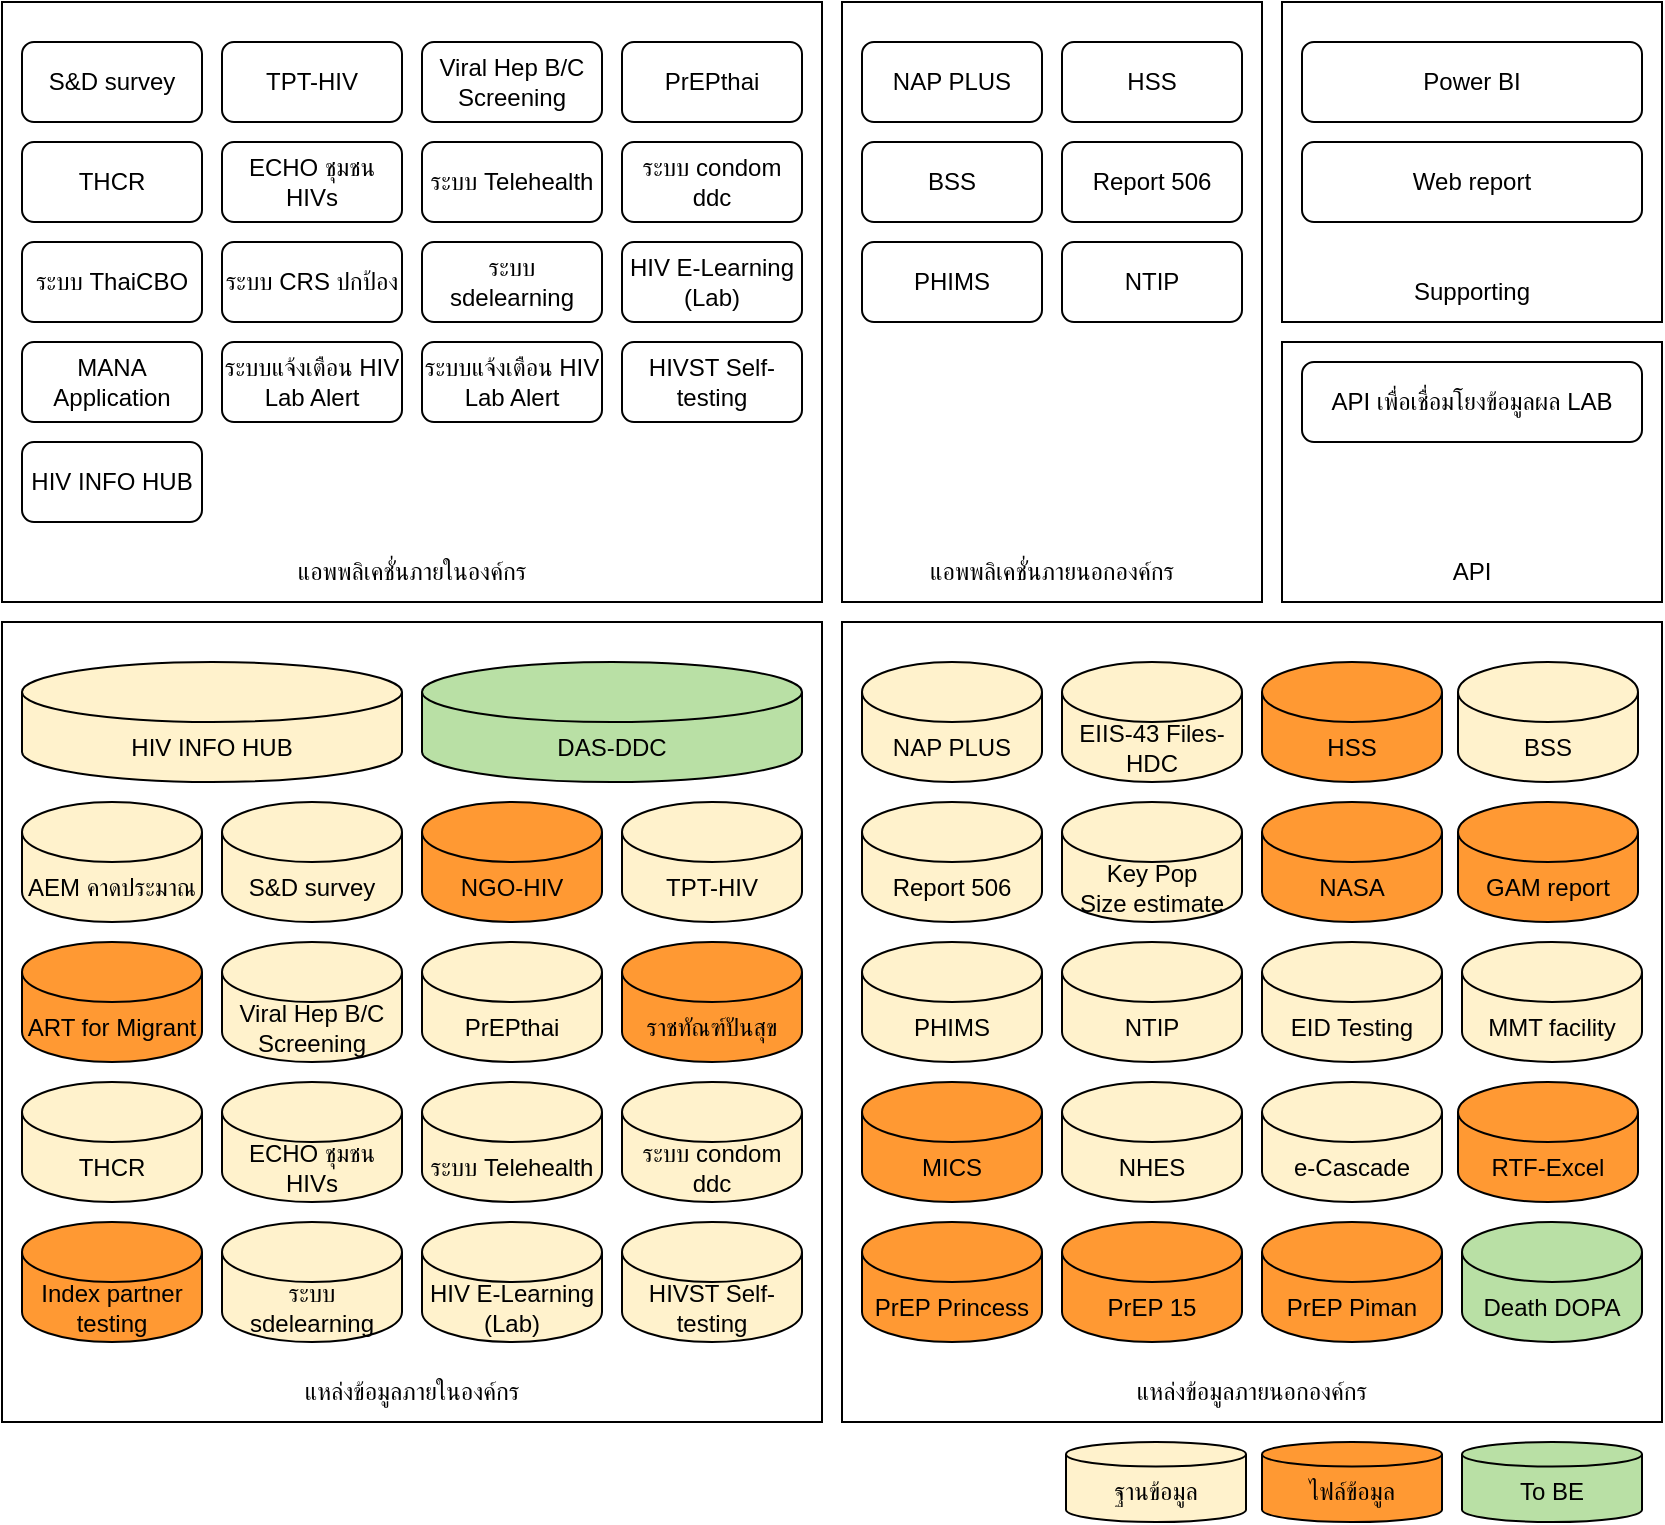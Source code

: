 <mxfile version="23.1.1" type="github" pages="6">
  <diagram id="XUFdWhN2E5ZnEAoLLILI" name="HIVs STIs App">
    <mxGraphModel dx="1426" dy="785" grid="1" gridSize="10" guides="1" tooltips="1" connect="1" arrows="1" fold="1" page="1" pageScale="1" pageWidth="850" pageHeight="1100" math="0" shadow="0">
      <root>
        <mxCell id="0" />
        <mxCell id="1" parent="0" />
        <mxCell id="mp6wlyp8Qep9YMIuHo80-85" value="" style="rounded=0;whiteSpace=wrap;html=1;" parent="1" vertex="1">
          <mxGeometry x="650" y="200" width="190" height="130" as="geometry" />
        </mxCell>
        <mxCell id="mp6wlyp8Qep9YMIuHo80-79" value="" style="rounded=0;whiteSpace=wrap;html=1;" parent="1" vertex="1">
          <mxGeometry x="430" y="340" width="410" height="400" as="geometry" />
        </mxCell>
        <mxCell id="mp6wlyp8Qep9YMIuHo80-80" value="แหล่งข้อมูลภายนอกองค์กร" style="text;html=1;strokeColor=none;fillColor=none;align=center;verticalAlign=middle;whiteSpace=wrap;rounded=0;" parent="1" vertex="1">
          <mxGeometry x="525" y="710" width="220" height="30" as="geometry" />
        </mxCell>
        <mxCell id="mp6wlyp8Qep9YMIuHo80-77" value="" style="rounded=0;whiteSpace=wrap;html=1;" parent="1" vertex="1">
          <mxGeometry x="10" y="340" width="410" height="400" as="geometry" />
        </mxCell>
        <mxCell id="mp6wlyp8Qep9YMIuHo80-78" value="แหล่งข้อมูลภายในองค์กร" style="text;html=1;strokeColor=none;fillColor=none;align=center;verticalAlign=middle;whiteSpace=wrap;rounded=0;" parent="1" vertex="1">
          <mxGeometry x="105" y="710" width="220" height="30" as="geometry" />
        </mxCell>
        <mxCell id="mp6wlyp8Qep9YMIuHo80-68" value="" style="rounded=0;whiteSpace=wrap;html=1;" parent="1" vertex="1">
          <mxGeometry x="430" y="30" width="210" height="300" as="geometry" />
        </mxCell>
        <mxCell id="mp6wlyp8Qep9YMIuHo80-64" value="" style="rounded=0;whiteSpace=wrap;html=1;" parent="1" vertex="1">
          <mxGeometry x="10" y="30" width="410" height="300" as="geometry" />
        </mxCell>
        <mxCell id="yPWFvxvl_rHCcni11IY2-4" value="NAP PLUS" style="rounded=1;whiteSpace=wrap;html=1;" parent="1" vertex="1">
          <mxGeometry x="440" y="50" width="90" height="40" as="geometry" />
        </mxCell>
        <mxCell id="yPWFvxvl_rHCcni11IY2-5" value="EIIS-43 Files-HDC" style="shape=cylinder3;whiteSpace=wrap;html=1;boundedLbl=1;backgroundOutline=1;size=15;fillColor=#FFF2CC;" parent="1" vertex="1">
          <mxGeometry x="540" y="360" width="90" height="60" as="geometry" />
        </mxCell>
        <mxCell id="yPWFvxvl_rHCcni11IY2-7" value="NAP PLUS" style="shape=cylinder3;whiteSpace=wrap;html=1;boundedLbl=1;backgroundOutline=1;size=15;fillColor=#FFF2CC;" parent="1" vertex="1">
          <mxGeometry x="440" y="360" width="90" height="60" as="geometry" />
        </mxCell>
        <mxCell id="yPWFvxvl_rHCcni11IY2-8" value="HSS" style="shape=cylinder3;whiteSpace=wrap;html=1;boundedLbl=1;backgroundOutline=1;size=15;fillColor=#FF9933;" parent="1" vertex="1">
          <mxGeometry x="640" y="360" width="90" height="60" as="geometry" />
        </mxCell>
        <mxCell id="yPWFvxvl_rHCcni11IY2-9" value="BSS" style="shape=cylinder3;whiteSpace=wrap;html=1;boundedLbl=1;backgroundOutline=1;size=15;fillColor=#FFF2CC;fontStyle=0" parent="1" vertex="1">
          <mxGeometry x="738" y="360" width="90" height="60" as="geometry" />
        </mxCell>
        <mxCell id="yPWFvxvl_rHCcni11IY2-10" value="GAM report" style="shape=cylinder3;whiteSpace=wrap;html=1;boundedLbl=1;backgroundOutline=1;size=15;fillColor=#FF9933;" parent="1" vertex="1">
          <mxGeometry x="738" y="430" width="90" height="60" as="geometry" />
        </mxCell>
        <mxCell id="yPWFvxvl_rHCcni11IY2-13" value="Report 506" style="shape=cylinder3;whiteSpace=wrap;html=1;boundedLbl=1;backgroundOutline=1;size=15;fillColor=#FFF2CC;" parent="1" vertex="1">
          <mxGeometry x="440" y="430" width="90" height="60" as="geometry" />
        </mxCell>
        <mxCell id="yPWFvxvl_rHCcni11IY2-14" value="AEM คาดประมาณ" style="shape=cylinder3;whiteSpace=wrap;html=1;boundedLbl=1;backgroundOutline=1;size=15;fillColor=#FFF2CC;" parent="1" vertex="1">
          <mxGeometry x="20" y="430" width="90" height="60" as="geometry" />
        </mxCell>
        <mxCell id="yPWFvxvl_rHCcni11IY2-18" value="ฐานข้อมูล" style="shape=cylinder3;whiteSpace=wrap;html=1;boundedLbl=1;backgroundOutline=1;size=6.121;fillColor=#FFF2CC;fontStyle=0" parent="1" vertex="1">
          <mxGeometry x="542" y="750" width="90" height="40" as="geometry" />
        </mxCell>
        <mxCell id="mp6wlyp8Qep9YMIuHo80-1" value="Key Pop&lt;br&gt;Size estimate" style="shape=cylinder3;whiteSpace=wrap;html=1;boundedLbl=1;backgroundOutline=1;size=15;fillColor=#FFF2CC;" parent="1" vertex="1">
          <mxGeometry x="540" y="430" width="90" height="60" as="geometry" />
        </mxCell>
        <mxCell id="mp6wlyp8Qep9YMIuHo80-2" value="S&amp;amp;D survey" style="shape=cylinder3;whiteSpace=wrap;html=1;boundedLbl=1;backgroundOutline=1;size=15;fillColor=#FFF2CC;" parent="1" vertex="1">
          <mxGeometry x="120" y="430" width="90" height="60" as="geometry" />
        </mxCell>
        <mxCell id="mp6wlyp8Qep9YMIuHo80-3" value="NGO-HIV" style="shape=cylinder3;whiteSpace=wrap;html=1;boundedLbl=1;backgroundOutline=1;size=15;fillColor=#FF9933;" parent="1" vertex="1">
          <mxGeometry x="220" y="430" width="90" height="60" as="geometry" />
        </mxCell>
        <mxCell id="mp6wlyp8Qep9YMIuHo80-4" value="HSS" style="rounded=1;whiteSpace=wrap;html=1;" parent="1" vertex="1">
          <mxGeometry x="540" y="50" width="90" height="40" as="geometry" />
        </mxCell>
        <mxCell id="mp6wlyp8Qep9YMIuHo80-7" value="S&amp;amp;D survey" style="rounded=1;whiteSpace=wrap;html=1;" parent="1" vertex="1">
          <mxGeometry x="20" y="50" width="90" height="40" as="geometry" />
        </mxCell>
        <mxCell id="mp6wlyp8Qep9YMIuHo80-8" value="BSS" style="rounded=1;whiteSpace=wrap;html=1;" parent="1" vertex="1">
          <mxGeometry x="440" y="100" width="90" height="40" as="geometry" />
        </mxCell>
        <mxCell id="mp6wlyp8Qep9YMIuHo80-9" value="Report 506" style="rounded=1;whiteSpace=wrap;html=1;" parent="1" vertex="1">
          <mxGeometry x="540" y="100" width="90" height="40" as="geometry" />
        </mxCell>
        <mxCell id="mp6wlyp8Qep9YMIuHo80-10" value="TPT-HIV" style="rounded=1;whiteSpace=wrap;html=1;" parent="1" vertex="1">
          <mxGeometry x="120" y="50" width="90" height="40" as="geometry" />
        </mxCell>
        <mxCell id="mp6wlyp8Qep9YMIuHo80-13" value="TPT-HIV" style="shape=cylinder3;whiteSpace=wrap;html=1;boundedLbl=1;backgroundOutline=1;size=15;fillColor=#FFF2CC;" parent="1" vertex="1">
          <mxGeometry x="320" y="430" width="90" height="60" as="geometry" />
        </mxCell>
        <mxCell id="mp6wlyp8Qep9YMIuHo80-14" value="ART for Migrant" style="shape=cylinder3;whiteSpace=wrap;html=1;boundedLbl=1;backgroundOutline=1;size=15;fillColor=#FF9933;" parent="1" vertex="1">
          <mxGeometry x="20" y="500" width="90" height="60" as="geometry" />
        </mxCell>
        <mxCell id="mp6wlyp8Qep9YMIuHo80-15" value="Viral Hep B/C Screening" style="rounded=1;whiteSpace=wrap;html=1;" parent="1" vertex="1">
          <mxGeometry x="220" y="50" width="90" height="40" as="geometry" />
        </mxCell>
        <mxCell id="mp6wlyp8Qep9YMIuHo80-17" value="Viral Hep B/C Screening" style="shape=cylinder3;whiteSpace=wrap;html=1;boundedLbl=1;backgroundOutline=1;size=15;fillColor=#FFF2CC;" parent="1" vertex="1">
          <mxGeometry x="120" y="500" width="90" height="60" as="geometry" />
        </mxCell>
        <mxCell id="mp6wlyp8Qep9YMIuHo80-18" value="PrEPthai" style="rounded=1;whiteSpace=wrap;html=1;" parent="1" vertex="1">
          <mxGeometry x="320" y="50" width="90" height="40" as="geometry" />
        </mxCell>
        <mxCell id="mp6wlyp8Qep9YMIuHo80-19" value="PrEPthai" style="shape=cylinder3;whiteSpace=wrap;html=1;boundedLbl=1;backgroundOutline=1;size=15;fillColor=#FFF2CC;" parent="1" vertex="1">
          <mxGeometry x="220" y="500" width="90" height="60" as="geometry" />
        </mxCell>
        <mxCell id="mp6wlyp8Qep9YMIuHo80-20" value="NASA" style="shape=cylinder3;whiteSpace=wrap;html=1;boundedLbl=1;backgroundOutline=1;size=15;fillColor=#FF9933;" parent="1" vertex="1">
          <mxGeometry x="640" y="430" width="90" height="60" as="geometry" />
        </mxCell>
        <mxCell id="mp6wlyp8Qep9YMIuHo80-23" value="PHIMS" style="shape=cylinder3;whiteSpace=wrap;html=1;boundedLbl=1;backgroundOutline=1;size=15;fillColor=#FFF2CC;" parent="1" vertex="1">
          <mxGeometry x="440" y="500" width="90" height="60" as="geometry" />
        </mxCell>
        <mxCell id="mp6wlyp8Qep9YMIuHo80-24" value="NTIP" style="shape=cylinder3;whiteSpace=wrap;html=1;boundedLbl=1;backgroundOutline=1;size=15;fillColor=#FFF2CC;" parent="1" vertex="1">
          <mxGeometry x="540" y="500" width="90" height="60" as="geometry" />
        </mxCell>
        <mxCell id="mp6wlyp8Qep9YMIuHo80-25" value="EID Testing" style="shape=cylinder3;whiteSpace=wrap;html=1;boundedLbl=1;backgroundOutline=1;size=15;fillColor=#FFF2CC;" parent="1" vertex="1">
          <mxGeometry x="640" y="500" width="90" height="60" as="geometry" />
        </mxCell>
        <mxCell id="mp6wlyp8Qep9YMIuHo80-26" value="PHIMS" style="rounded=1;whiteSpace=wrap;html=1;" parent="1" vertex="1">
          <mxGeometry x="440" y="150" width="90" height="40" as="geometry" />
        </mxCell>
        <mxCell id="mp6wlyp8Qep9YMIuHo80-27" value="NTIP" style="rounded=1;whiteSpace=wrap;html=1;" parent="1" vertex="1">
          <mxGeometry x="540" y="150" width="90" height="40" as="geometry" />
        </mxCell>
        <mxCell id="mp6wlyp8Qep9YMIuHo80-28" value="MMT facility" style="shape=cylinder3;whiteSpace=wrap;html=1;boundedLbl=1;backgroundOutline=1;size=15;fillColor=#FFF2CC;" parent="1" vertex="1">
          <mxGeometry x="740" y="500" width="90" height="60" as="geometry" />
        </mxCell>
        <mxCell id="mp6wlyp8Qep9YMIuHo80-30" value="MICS" style="shape=cylinder3;whiteSpace=wrap;html=1;boundedLbl=1;backgroundOutline=1;size=15;fillColor=#FF9933;" parent="1" vertex="1">
          <mxGeometry x="440" y="570" width="90" height="60" as="geometry" />
        </mxCell>
        <mxCell id="mp6wlyp8Qep9YMIuHo80-31" value="NHES" style="shape=cylinder3;whiteSpace=wrap;html=1;boundedLbl=1;backgroundOutline=1;size=15;fillColor=#FFF2CC;" parent="1" vertex="1">
          <mxGeometry x="540" y="570" width="90" height="60" as="geometry" />
        </mxCell>
        <mxCell id="mp6wlyp8Qep9YMIuHo80-32" value="e-Cascade" style="shape=cylinder3;whiteSpace=wrap;html=1;boundedLbl=1;backgroundOutline=1;size=15;fillColor=#FFF2CC;" parent="1" vertex="1">
          <mxGeometry x="640" y="570" width="90" height="60" as="geometry" />
        </mxCell>
        <mxCell id="mp6wlyp8Qep9YMIuHo80-34" value="RTF-Excel" style="shape=cylinder3;whiteSpace=wrap;html=1;boundedLbl=1;backgroundOutline=1;size=15;fillColor=#FF9933;" parent="1" vertex="1">
          <mxGeometry x="738" y="570" width="90" height="60" as="geometry" />
        </mxCell>
        <mxCell id="mp6wlyp8Qep9YMIuHo80-35" value="PrEP Princess" style="shape=cylinder3;whiteSpace=wrap;html=1;boundedLbl=1;backgroundOutline=1;size=15;fillColor=#FF9933;" parent="1" vertex="1">
          <mxGeometry x="440" y="640" width="90" height="60" as="geometry" />
        </mxCell>
        <mxCell id="mp6wlyp8Qep9YMIuHo80-36" value="PrEP 15" style="shape=cylinder3;whiteSpace=wrap;html=1;boundedLbl=1;backgroundOutline=1;size=15;fillColor=#FF9933;" parent="1" vertex="1">
          <mxGeometry x="540" y="640" width="90" height="60" as="geometry" />
        </mxCell>
        <mxCell id="mp6wlyp8Qep9YMIuHo80-37" value="PrEP Piman" style="shape=cylinder3;whiteSpace=wrap;html=1;boundedLbl=1;backgroundOutline=1;size=15;fillColor=#FF9933;" parent="1" vertex="1">
          <mxGeometry x="640" y="640" width="90" height="60" as="geometry" />
        </mxCell>
        <mxCell id="mp6wlyp8Qep9YMIuHo80-38" value="Death DOPA" style="shape=cylinder3;whiteSpace=wrap;html=1;boundedLbl=1;backgroundOutline=1;size=15;fillColor=#B9E0A5;" parent="1" vertex="1">
          <mxGeometry x="740" y="640" width="90" height="60" as="geometry" />
        </mxCell>
        <mxCell id="mp6wlyp8Qep9YMIuHo80-40" value="ราชทัณฑ์ปันสุข" style="shape=cylinder3;whiteSpace=wrap;html=1;boundedLbl=1;backgroundOutline=1;size=15;fillColor=#FF9933;" parent="1" vertex="1">
          <mxGeometry x="320" y="500" width="90" height="60" as="geometry" />
        </mxCell>
        <mxCell id="mp6wlyp8Qep9YMIuHo80-41" value="THCR" style="rounded=1;whiteSpace=wrap;html=1;" parent="1" vertex="1">
          <mxGeometry x="20" y="100" width="90" height="40" as="geometry" />
        </mxCell>
        <mxCell id="mp6wlyp8Qep9YMIuHo80-42" value="THCR" style="shape=cylinder3;whiteSpace=wrap;html=1;boundedLbl=1;backgroundOutline=1;size=15;fillColor=#FFF2CC;" parent="1" vertex="1">
          <mxGeometry x="20" y="570" width="90" height="60" as="geometry" />
        </mxCell>
        <mxCell id="mp6wlyp8Qep9YMIuHo80-43" value="ECHO ชุมชน HIVs" style="rounded=1;whiteSpace=wrap;html=1;" parent="1" vertex="1">
          <mxGeometry x="120" y="100" width="90" height="40" as="geometry" />
        </mxCell>
        <mxCell id="mp6wlyp8Qep9YMIuHo80-44" value="ECHO ชุมชน HIVs" style="shape=cylinder3;whiteSpace=wrap;html=1;boundedLbl=1;backgroundOutline=1;size=15;fillColor=#FFF2CC;" parent="1" vertex="1">
          <mxGeometry x="120" y="570" width="90" height="60" as="geometry" />
        </mxCell>
        <mxCell id="mp6wlyp8Qep9YMIuHo80-45" value="ระบบ Telehealth" style="rounded=1;whiteSpace=wrap;html=1;" parent="1" vertex="1">
          <mxGeometry x="220" y="100" width="90" height="40" as="geometry" />
        </mxCell>
        <mxCell id="mp6wlyp8Qep9YMIuHo80-46" value="ระบบ Telehealth" style="shape=cylinder3;whiteSpace=wrap;html=1;boundedLbl=1;backgroundOutline=1;size=15;fillColor=#FFF2CC;" parent="1" vertex="1">
          <mxGeometry x="220" y="570" width="90" height="60" as="geometry" />
        </mxCell>
        <mxCell id="mp6wlyp8Qep9YMIuHo80-47" value="ระบบ condom ddc" style="shape=cylinder3;whiteSpace=wrap;html=1;boundedLbl=1;backgroundOutline=1;size=15;fillColor=#FFF2CC;" parent="1" vertex="1">
          <mxGeometry x="320" y="570" width="90" height="60" as="geometry" />
        </mxCell>
        <mxCell id="mp6wlyp8Qep9YMIuHo80-48" value="ระบบ condom ddc" style="rounded=1;whiteSpace=wrap;html=1;" parent="1" vertex="1">
          <mxGeometry x="320" y="100" width="90" height="40" as="geometry" />
        </mxCell>
        <mxCell id="mp6wlyp8Qep9YMIuHo80-49" value="ระบบ&amp;nbsp;ThaiCBO" style="rounded=1;whiteSpace=wrap;html=1;" parent="1" vertex="1">
          <mxGeometry x="20" y="150" width="90" height="40" as="geometry" />
        </mxCell>
        <mxCell id="mp6wlyp8Qep9YMIuHo80-51" value="Index partner testing" style="shape=cylinder3;whiteSpace=wrap;html=1;boundedLbl=1;backgroundOutline=1;size=15;fillColor=#FF9933;" parent="1" vertex="1">
          <mxGeometry x="20" y="640" width="90" height="60" as="geometry" />
        </mxCell>
        <mxCell id="mp6wlyp8Qep9YMIuHo80-52" value="ระบบ&amp;nbsp;CRS ปกป้อง" style="rounded=1;whiteSpace=wrap;html=1;" parent="1" vertex="1">
          <mxGeometry x="120" y="150" width="90" height="40" as="geometry" />
        </mxCell>
        <mxCell id="mp6wlyp8Qep9YMIuHo80-53" value="ระบบ sdelearning" style="shape=cylinder3;whiteSpace=wrap;html=1;boundedLbl=1;backgroundOutline=1;size=15;fillColor=#FFF2CC;" parent="1" vertex="1">
          <mxGeometry x="120" y="640" width="90" height="60" as="geometry" />
        </mxCell>
        <mxCell id="mp6wlyp8Qep9YMIuHo80-54" value="ระบบ sdelearning" style="rounded=1;whiteSpace=wrap;html=1;" parent="1" vertex="1">
          <mxGeometry x="220" y="150" width="90" height="40" as="geometry" />
        </mxCell>
        <mxCell id="mp6wlyp8Qep9YMIuHo80-55" value="HIV E-Learning (Lab)" style="rounded=1;whiteSpace=wrap;html=1;" parent="1" vertex="1">
          <mxGeometry x="320" y="150" width="90" height="40" as="geometry" />
        </mxCell>
        <mxCell id="mp6wlyp8Qep9YMIuHo80-56" value="HIV E-Learning (Lab)" style="shape=cylinder3;whiteSpace=wrap;html=1;boundedLbl=1;backgroundOutline=1;size=15;fillColor=#FFF2CC;" parent="1" vertex="1">
          <mxGeometry x="220" y="640" width="90" height="60" as="geometry" />
        </mxCell>
        <mxCell id="mp6wlyp8Qep9YMIuHo80-58" value="MANA Application" style="rounded=1;whiteSpace=wrap;html=1;" parent="1" vertex="1">
          <mxGeometry x="20" y="200" width="90" height="40" as="geometry" />
        </mxCell>
        <mxCell id="mp6wlyp8Qep9YMIuHo80-59" value="ระบบแจ้งเตือน HIV Lab Alert" style="rounded=1;whiteSpace=wrap;html=1;" parent="1" vertex="1">
          <mxGeometry x="120" y="200" width="90" height="40" as="geometry" />
        </mxCell>
        <mxCell id="mp6wlyp8Qep9YMIuHo80-61" value="ระบบแจ้งเตือน HIV Lab Alert" style="rounded=1;whiteSpace=wrap;html=1;" parent="1" vertex="1">
          <mxGeometry x="220" y="200" width="90" height="40" as="geometry" />
        </mxCell>
        <mxCell id="mp6wlyp8Qep9YMIuHo80-62" value="HIVST Self-testing" style="rounded=1;whiteSpace=wrap;html=1;" parent="1" vertex="1">
          <mxGeometry x="320" y="200" width="90" height="40" as="geometry" />
        </mxCell>
        <mxCell id="mp6wlyp8Qep9YMIuHo80-63" value="HIVST Self-testing" style="shape=cylinder3;whiteSpace=wrap;html=1;boundedLbl=1;backgroundOutline=1;size=15;fillColor=#FFF2CC;" parent="1" vertex="1">
          <mxGeometry x="320" y="640" width="90" height="60" as="geometry" />
        </mxCell>
        <mxCell id="mp6wlyp8Qep9YMIuHo80-66" value="แอพพลิเคชั่นภายในองค์กร" style="text;html=1;strokeColor=none;fillColor=none;align=center;verticalAlign=middle;whiteSpace=wrap;rounded=0;" parent="1" vertex="1">
          <mxGeometry x="105" y="300" width="220" height="30" as="geometry" />
        </mxCell>
        <mxCell id="mp6wlyp8Qep9YMIuHo80-67" value="แอพพลิเคชั่นภายนอกองค์กร" style="text;html=1;strokeColor=none;fillColor=none;align=center;verticalAlign=middle;whiteSpace=wrap;rounded=0;" parent="1" vertex="1">
          <mxGeometry x="440" y="300" width="190" height="30" as="geometry" />
        </mxCell>
        <mxCell id="mp6wlyp8Qep9YMIuHo80-69" value="" style="rounded=0;whiteSpace=wrap;html=1;" parent="1" vertex="1">
          <mxGeometry x="650" y="30" width="190" height="160" as="geometry" />
        </mxCell>
        <mxCell id="mp6wlyp8Qep9YMIuHo80-70" value="Power BI" style="rounded=1;whiteSpace=wrap;html=1;" parent="1" vertex="1">
          <mxGeometry x="660" y="50" width="170" height="40" as="geometry" />
        </mxCell>
        <mxCell id="mp6wlyp8Qep9YMIuHo80-71" value="Web report" style="rounded=1;whiteSpace=wrap;html=1;" parent="1" vertex="1">
          <mxGeometry x="660" y="100" width="170" height="40" as="geometry" />
        </mxCell>
        <mxCell id="mp6wlyp8Qep9YMIuHo80-72" value="HIV INFO HUB" style="rounded=1;whiteSpace=wrap;html=1;" parent="1" vertex="1">
          <mxGeometry x="20" y="250" width="90" height="40" as="geometry" />
        </mxCell>
        <mxCell id="mp6wlyp8Qep9YMIuHo80-73" value="Supporting" style="text;html=1;strokeColor=none;fillColor=none;align=center;verticalAlign=middle;whiteSpace=wrap;rounded=0;" parent="1" vertex="1">
          <mxGeometry x="700" y="160" width="90" height="30" as="geometry" />
        </mxCell>
        <mxCell id="mp6wlyp8Qep9YMIuHo80-75" value="HIV INFO HUB" style="shape=cylinder3;whiteSpace=wrap;html=1;boundedLbl=1;backgroundOutline=1;size=15;fillColor=#FFF2CC;" parent="1" vertex="1">
          <mxGeometry x="20" y="360" width="190" height="60" as="geometry" />
        </mxCell>
        <mxCell id="mp6wlyp8Qep9YMIuHo80-76" value="DAS-DDC" style="shape=cylinder3;whiteSpace=wrap;html=1;boundedLbl=1;backgroundOutline=1;size=15;fillColor=#B9E0A5;" parent="1" vertex="1">
          <mxGeometry x="220" y="360" width="190" height="60" as="geometry" />
        </mxCell>
        <mxCell id="mp6wlyp8Qep9YMIuHo80-86" value="API" style="text;html=1;strokeColor=none;fillColor=none;align=center;verticalAlign=middle;whiteSpace=wrap;rounded=0;" parent="1" vertex="1">
          <mxGeometry x="700" y="300" width="90" height="30" as="geometry" />
        </mxCell>
        <mxCell id="mp6wlyp8Qep9YMIuHo80-87" value="API เพื่อเชื่อมโยงข้อมูลผล LAB " style="rounded=1;whiteSpace=wrap;html=1;" parent="1" vertex="1">
          <mxGeometry x="660" y="210" width="170" height="40" as="geometry" />
        </mxCell>
        <mxCell id="mp6wlyp8Qep9YMIuHo80-89" value="ไฟล์ข้อมูล" style="shape=cylinder3;whiteSpace=wrap;html=1;boundedLbl=1;backgroundOutline=1;size=6.121;fillColor=#FF9933;fontStyle=0" parent="1" vertex="1">
          <mxGeometry x="640" y="750" width="90" height="40" as="geometry" />
        </mxCell>
        <mxCell id="mp6wlyp8Qep9YMIuHo80-90" value="To BE" style="shape=cylinder3;whiteSpace=wrap;html=1;boundedLbl=1;backgroundOutline=1;size=6.121;fillColor=#B9E0A5;fontStyle=0" parent="1" vertex="1">
          <mxGeometry x="740" y="750" width="90" height="40" as="geometry" />
        </mxCell>
      </root>
    </mxGraphModel>
  </diagram>
  <diagram id="SzN1Zl9_9zZNh_a9kKDA" name="STG">
    <mxGraphModel dx="1426" dy="785" grid="1" gridSize="10" guides="1" tooltips="1" connect="1" arrows="1" fold="1" page="1" pageScale="1" pageWidth="850" pageHeight="1100" math="0" shadow="0">
      <root>
        <mxCell id="0" />
        <mxCell id="1" parent="0" />
      </root>
    </mxGraphModel>
  </diagram>
  <diagram id="2f404044-711c-603c-8f00-f6bb4c023d3c" name="Page-1">
    <mxGraphModel dx="1426" dy="785" grid="1" gridSize="10" guides="1" tooltips="1" connect="1" arrows="1" fold="1" page="1" pageScale="1" pageWidth="1169" pageHeight="827" background="none" math="0" shadow="0">
      <root>
        <mxCell id="0" />
        <mxCell id="1" parent="0" />
        <mxCell id="21" value="" style="swimlane;shadow=0;strokeColor=#4277BB;fillColor=#ffffff;fontColor=none;align=right;startSize=0;collapsible=0;noLabel=1;strokeWidth=3;" parent="1" vertex="1">
          <mxGeometry x="65" y="49" width="1040" height="730" as="geometry" />
        </mxCell>
        <mxCell id="23" style="edgeStyle=orthogonalEdgeStyle;rounded=0;html=1;labelBackgroundColor=#ffffff;jettySize=auto;orthogonalLoop=1;strokeColor=#EDC11C;fontColor=#000000;startArrow=classic;startFill=1;strokeWidth=2;endSize=4;startSize=4;" parent="21" source="2" target="3" edge="1">
          <mxGeometry relative="1" as="geometry" />
        </mxCell>
        <mxCell id="24" style="edgeStyle=orthogonalEdgeStyle;rounded=0;html=1;entryX=0.75;entryY=1;labelBackgroundColor=#ffffff;jettySize=auto;orthogonalLoop=1;strokeColor=#4277BB;fontColor=#000000;strokeWidth=2;endSize=4;startSize=4;startArrow=classic;startFill=1;" parent="21" source="11" target="5" edge="1">
          <mxGeometry relative="1" as="geometry" />
        </mxCell>
        <mxCell id="40" style="edgeStyle=orthogonalEdgeStyle;rounded=0;html=1;entryX=0.25;entryY=1;labelBackgroundColor=#ffffff;jettySize=auto;orthogonalLoop=1;strokeColor=#4277BB;fontColor=#000000;strokeWidth=2;endSize=4;startSize=4;startArrow=classic;startFill=1;" parent="21" source="4" target="5" edge="1">
          <mxGeometry relative="1" as="geometry" />
        </mxCell>
        <mxCell id="31" style="edgeStyle=orthogonalEdgeStyle;rounded=0;html=1;entryX=0.25;entryY=0;labelBackgroundColor=#ffffff;jettySize=auto;orthogonalLoop=1;strokeColor=#EDC11C;fontColor=#000000;startArrow=classic;strokeWidth=2;endSize=4;startSize=4;" parent="21" source="6" target="13" edge="1">
          <mxGeometry relative="1" as="geometry" />
        </mxCell>
        <mxCell id="32" style="edgeStyle=orthogonalEdgeStyle;rounded=0;html=1;entryX=0.75;entryY=0;labelBackgroundColor=#ffffff;jettySize=auto;orthogonalLoop=1;strokeColor=#EDC11C;fontColor=#000000;startArrow=classic;strokeWidth=2;endSize=4;startSize=4;" parent="21" source="6" target="5" edge="1">
          <mxGeometry relative="1" as="geometry">
            <Array as="points">
              <mxPoint x="243" y="95" />
            </Array>
          </mxGeometry>
        </mxCell>
        <mxCell id="27" style="edgeStyle=orthogonalEdgeStyle;rounded=0;html=1;labelBackgroundColor=#ffffff;jettySize=auto;orthogonalLoop=1;strokeColor=#4277BB;fontColor=#000000;strokeWidth=2;endSize=4;startSize=4;startArrow=classic;startFill=1;" parent="21" source="7" target="10" edge="1">
          <mxGeometry relative="1" as="geometry">
            <Array as="points">
              <mxPoint x="360" y="390" />
              <mxPoint x="690" y="390" />
            </Array>
          </mxGeometry>
        </mxCell>
        <mxCell id="29" style="edgeStyle=orthogonalEdgeStyle;rounded=0;html=1;labelBackgroundColor=#ffffff;jettySize=auto;orthogonalLoop=1;strokeColor=#EDC11C;fontColor=#000000;startArrow=classic;strokeWidth=2;endSize=4;startSize=4;" parent="21" source="7" target="10" edge="1">
          <mxGeometry relative="1" as="geometry">
            <Array as="points">
              <mxPoint x="360" y="210" />
              <mxPoint x="690" y="210" />
            </Array>
          </mxGeometry>
        </mxCell>
        <mxCell id="28" style="edgeStyle=orthogonalEdgeStyle;rounded=0;html=1;labelBackgroundColor=#ffffff;jettySize=auto;orthogonalLoop=1;strokeColor=#4277BB;fontColor=#000000;strokeWidth=2;endSize=4;startSize=4;startArrow=classic;startFill=1;" parent="21" source="8" target="9" edge="1">
          <mxGeometry relative="1" as="geometry">
            <Array as="points">
              <mxPoint x="470" y="390" />
              <mxPoint x="570" y="390" />
            </Array>
          </mxGeometry>
        </mxCell>
        <mxCell id="30" style="edgeStyle=orthogonalEdgeStyle;rounded=0;html=1;labelBackgroundColor=#ffffff;jettySize=auto;orthogonalLoop=1;strokeColor=#EDC11C;fontColor=#000000;startArrow=classic;strokeWidth=2;endSize=4;startSize=4;" parent="21" source="8" target="9" edge="1">
          <mxGeometry relative="1" as="geometry">
            <Array as="points">
              <mxPoint x="470" y="210" />
              <mxPoint x="570" y="210" />
            </Array>
          </mxGeometry>
        </mxCell>
        <mxCell id="26" style="edgeStyle=orthogonalEdgeStyle;rounded=0;html=1;labelBackgroundColor=#ffffff;jettySize=auto;orthogonalLoop=1;strokeColor=#4277BB;fontColor=#000000;entryX=0.75;entryY=1;strokeWidth=2;endSize=4;startSize=4;startArrow=classic;startFill=1;" parent="21" source="12" target="5" edge="1">
          <mxGeometry relative="1" as="geometry">
            <Array as="points">
              <mxPoint x="243" y="510" />
            </Array>
          </mxGeometry>
        </mxCell>
        <mxCell id="38" style="edgeStyle=orthogonalEdgeStyle;rounded=0;html=1;entryX=0.25;entryY=1;labelBackgroundColor=#ffffff;jettySize=auto;orthogonalLoop=1;strokeColor=#4277BB;fontColor=#000000;strokeWidth=2;endSize=4;startSize=4;startArrow=classic;startFill=1;" parent="21" source="12" target="13" edge="1">
          <mxGeometry relative="1" as="geometry" />
        </mxCell>
        <mxCell id="33" style="edgeStyle=orthogonalEdgeStyle;rounded=0;html=1;labelBackgroundColor=#ffffff;jettySize=auto;orthogonalLoop=1;strokeColor=#EDC11C;fontColor=#000000;startArrow=classic;strokeWidth=2;endSize=4;startSize=4;" parent="21" source="14" target="15" edge="1">
          <mxGeometry relative="1" as="geometry" />
        </mxCell>
        <mxCell id="34" style="edgeStyle=orthogonalEdgeStyle;rounded=0;html=1;entryX=1;entryY=0.25;labelBackgroundColor=#ffffff;jettySize=auto;orthogonalLoop=1;strokeColor=#EDC11C;fontColor=#000000;startArrow=classic;strokeWidth=2;endSize=4;startSize=4;" parent="21" source="14" target="13" edge="1">
          <mxGeometry relative="1" as="geometry">
            <mxPoint x="859.706" y="266.824" as="targetPoint" />
            <Array as="points">
              <mxPoint x="963" y="267" />
            </Array>
          </mxGeometry>
        </mxCell>
        <mxCell id="35" style="edgeStyle=orthogonalEdgeStyle;rounded=0;html=1;entryX=1;entryY=0.5;labelBackgroundColor=#ffffff;jettySize=auto;orthogonalLoop=1;strokeColor=#4277BB;fontColor=#000000;strokeWidth=2;endSize=4;startSize=4;" parent="21" source="16" target="13" edge="1">
          <mxGeometry relative="1" as="geometry">
            <mxPoint x="863.235" y="279.765" as="targetPoint" />
            <Array as="points">
              <mxPoint x="913" y="470" />
              <mxPoint x="913" y="280" />
            </Array>
          </mxGeometry>
        </mxCell>
        <mxCell id="37" style="edgeStyle=orthogonalEdgeStyle;rounded=0;html=1;labelBackgroundColor=#ffffff;jettySize=auto;orthogonalLoop=1;strokeColor=#4277BB;fontColor=#000000;strokeWidth=2;endSize=4;startSize=4;startArrow=classic;startFill=1;" parent="21" source="16" target="17" edge="1">
          <mxGeometry relative="1" as="geometry" />
        </mxCell>
        <mxCell id="36" style="edgeStyle=orthogonalEdgeStyle;rounded=0;html=1;entryX=1;entryY=0.75;labelBackgroundColor=#ffffff;jettySize=auto;orthogonalLoop=1;strokeColor=#4277BB;fontColor=#000000;strokeWidth=2;endSize=4;startSize=4;startArrow=classic;startFill=1;" parent="21" source="17" target="13" edge="1">
          <mxGeometry relative="1" as="geometry">
            <mxPoint x="859.706" y="292.706" as="targetPoint" />
            <Array as="points">
              <mxPoint x="893" y="620" />
              <mxPoint x="893" y="293" />
            </Array>
          </mxGeometry>
        </mxCell>
        <mxCell id="45" style="edgeStyle=orthogonalEdgeStyle;rounded=0;html=1;labelBackgroundColor=#ffffff;jettySize=auto;orthogonalLoop=1;strokeColor=#4277BB;fontSize=12;fontColor=#4277BB;strokeWidth=2;endSize=4;startSize=4;" parent="21" source="12" target="11" edge="1">
          <mxGeometry relative="1" as="geometry" />
        </mxCell>
        <mxCell id="2" value="CLOUD&lt;div&gt;USER&lt;/div&gt;" style="aspect=fixed;perimeter=ellipsePerimeter;html=1;align=center;shadow=0;dashed=0;image;image=img/lib/ibm/users/user.svg;strokeColor=#FF0000;fillColor=#FFFF66;gradientColor=none;fontColor=#4277BB;labelBackgroundColor=#ffffff;fontSize=12;spacingTop=3;" parent="21" vertex="1">
          <mxGeometry x="60" y="70" width="60" height="60" as="geometry" />
        </mxCell>
        <mxCell id="62" style="edgeStyle=orthogonalEdgeStyle;rounded=0;html=1;labelBackgroundColor=#ffffff;startArrow=classic;startFill=1;startSize=4;endSize=4;jettySize=auto;orthogonalLoop=1;strokeColor=#EDC11C;strokeWidth=2;fontSize=12;fontColor=#4277BB;" parent="21" source="3" target="5" edge="1">
          <mxGeometry relative="1" as="geometry">
            <Array as="points">
              <mxPoint x="90" y="170" />
            </Array>
          </mxGeometry>
        </mxCell>
        <mxCell id="3" value="SaaS&lt;div&gt;APPLICATIONS&lt;/div&gt;" style="aspect=fixed;perimeter=ellipsePerimeter;html=1;align=center;shadow=0;dashed=0;image;image=img/lib/ibm/applications/saas_applications.svg;strokeColor=#FF0000;fillColor=#FFFF66;gradientColor=none;fontColor=#4277BB;labelBackgroundColor=#ffffff;spacingTop=3;" parent="21" vertex="1">
          <mxGeometry x="60" y="190" width="60" height="60" as="geometry" />
        </mxCell>
        <mxCell id="4" value="INTERNAL&lt;div&gt;CHANNEL&lt;/div&gt;" style="aspect=fixed;perimeter=ellipsePerimeter;html=1;align=center;shadow=0;dashed=0;image;image=img/lib/ibm/data/data_sources.svg;strokeColor=#FF0000;fillColor=#FFFF66;gradientColor=none;fontColor=#4277BB;labelBackgroundColor=#ffffff;spacingTop=3;" parent="21" vertex="1">
          <mxGeometry x="60" y="330" width="60" height="60" as="geometry" />
        </mxCell>
        <mxCell id="5" value="EDGE&lt;div&gt;SERVICES&lt;/div&gt;" style="aspect=fixed;perimeter=ellipsePerimeter;html=1;align=center;shadow=0;dashed=0;image;image=img/lib/ibm/infrastructure/edge_services.svg;strokeColor=#FF0000;fillColor=#FFFF66;gradientColor=none;fontColor=#4277BB;labelBackgroundColor=#ffffff;spacingTop=3;" parent="21" vertex="1">
          <mxGeometry x="200" y="140" width="60" height="60" as="geometry" />
        </mxCell>
        <mxCell id="6" value="API&lt;div&gt;MANAGEMENT&lt;/div&gt;" style="aspect=fixed;perimeter=ellipsePerimeter;html=1;align=center;shadow=0;dashed=0;image;image=img/lib/ibm/management/api_management.svg;strokeColor=#FF0000;fillColor=#FFFF66;gradientColor=none;fontColor=#4277BB;labelBackgroundColor=#ffffff;spacingTop=3;" parent="21" vertex="1">
          <mxGeometry x="490" y="65" width="60" height="60" as="geometry" />
        </mxCell>
        <mxCell id="7" value="SaaS&lt;div&gt;APPLICATIONS&lt;/div&gt;" style="aspect=fixed;perimeter=ellipsePerimeter;html=1;align=center;shadow=0;dashed=0;image;image=img/lib/ibm/applications/saas_applications.svg;strokeColor=#FF0000;fillColor=#FFFF66;gradientColor=none;fontColor=#4277BB;labelBackgroundColor=#ffffff;spacingTop=3;" parent="21" vertex="1">
          <mxGeometry x="330" y="250" width="60" height="60" as="geometry" />
        </mxCell>
        <mxCell id="8" value="COGNITIVE&lt;div&gt;ANALYTICS&lt;/div&gt;&lt;div&gt;DISCOVERY &amp;amp;&lt;/div&gt;&lt;div&gt;EXPLORATION&lt;/div&gt;" style="aspect=fixed;perimeter=ellipsePerimeter;html=1;align=center;shadow=0;dashed=0;image;image=img/lib/ibm/analytics/analytics.svg;strokeColor=#FF0000;fillColor=#FFFF66;gradientColor=none;fontColor=#4277BB;labelBackgroundColor=#ffffff;spacingTop=3;" parent="21" vertex="1">
          <mxGeometry x="440" y="250" width="60" height="60" as="geometry" />
        </mxCell>
        <mxCell id="9" value="DATA&lt;div&gt;REPOSITORY&lt;/div&gt;" style="aspect=fixed;perimeter=ellipsePerimeter;html=1;align=center;shadow=0;dashed=0;image;image=img/lib/ibm/data/data_services.svg;strokeColor=#FF0000;fillColor=#FFFF66;gradientColor=none;fontColor=#4277BB;labelBackgroundColor=#ffffff;spacingTop=3;" parent="21" vertex="1">
          <mxGeometry x="540" y="250" width="60" height="60" as="geometry" />
        </mxCell>
        <mxCell id="10" value="COGNITIVE&lt;div&gt;ACTIONABLE&lt;/div&gt;&lt;div&gt;INSIGHTS&lt;/div&gt;" style="aspect=fixed;perimeter=ellipsePerimeter;html=1;align=center;shadow=0;dashed=0;image;image=img/lib/ibm/analytics/analytics.svg;strokeColor=#FF0000;fillColor=#FFFF66;gradientColor=none;fontColor=#4277BB;labelBackgroundColor=#ffffff;spacingTop=3;" parent="21" vertex="1">
          <mxGeometry x="660" y="250" width="60" height="60" as="geometry" />
        </mxCell>
        <mxCell id="11" value="STREAMING&lt;div&gt;COMPUTING&lt;/div&gt;" style="aspect=fixed;perimeter=ellipsePerimeter;html=1;align=center;shadow=0;dashed=0;image;image=img/lib/ibm/analytics/streaming_computing.svg;strokeColor=#FF0000;fillColor=#FFFF66;gradientColor=none;fontColor=#4277BB;labelBackgroundColor=#ffffff;spacingTop=3;" parent="21" vertex="1">
          <mxGeometry x="290" y="401" width="60" height="60" as="geometry" />
        </mxCell>
        <mxCell id="12" value="DATA&lt;div&gt;INTEGRATION&lt;/div&gt;" style="aspect=fixed;perimeter=ellipsePerimeter;html=1;align=center;shadow=0;dashed=0;image;image=img/lib/ibm/data/device_registry.svg;strokeColor=#FF0000;fillColor=#FFFF66;gradientColor=none;fontColor=#4277BB;labelBackgroundColor=#ffffff;spacingTop=3;" parent="21" vertex="1">
          <mxGeometry x="540" y="480" width="60" height="60" as="geometry" />
        </mxCell>
        <mxCell id="13" value="TRANSFORMATION &amp;amp;&lt;div&gt;CONNECTIVITY&lt;/div&gt;" style="aspect=fixed;perimeter=ellipsePerimeter;html=1;align=center;shadow=0;dashed=0;image;image=img/lib/ibm/infrastructure/transformation_connectivity.svg;strokeColor=#FF0000;fillColor=#FFFF66;gradientColor=none;fontColor=#4277BB;labelBackgroundColor=#ffffff;spacingTop=3;" parent="21" vertex="1">
          <mxGeometry x="790" y="250" width="60" height="60" as="geometry" />
        </mxCell>
        <mxCell id="14" value="ENTERPRISE&lt;div&gt;USER&lt;/div&gt;" style="aspect=fixed;perimeter=ellipsePerimeter;html=1;align=center;shadow=0;dashed=0;image;image=img/lib/ibm/users/user.svg;strokeColor=#FF0000;fillColor=#FFFF66;gradientColor=none;fontColor=#4277BB;labelBackgroundColor=#ffffff;spacingTop=3;" parent="21" vertex="1">
          <mxGeometry x="933" y="100" width="60" height="60" as="geometry" />
        </mxCell>
        <mxCell id="15" value="ENTERPRISE&lt;div&gt;APPLICATIONS&lt;/div&gt;" style="aspect=fixed;perimeter=ellipsePerimeter;html=1;align=center;shadow=0;dashed=0;image;image=img/lib/ibm/applications/enterprise_applications.svg;strokeColor=#FF0000;fillColor=#FFFF66;gradientColor=none;fontColor=#4277BB;labelBackgroundColor=#ffffff;spacingTop=3;" parent="21" vertex="1">
          <mxGeometry x="933" y="320" width="60" height="60" as="geometry" />
        </mxCell>
        <mxCell id="16" value="ENTERPRISE&lt;div&gt;DATA&lt;/div&gt;" style="aspect=fixed;perimeter=ellipsePerimeter;html=1;align=center;shadow=0;dashed=0;image;image=img/lib/ibm/data/enterprise_data.svg;strokeColor=#FF0000;fillColor=#FFFF66;gradientColor=none;fontColor=#4277BB;labelBackgroundColor=#ffffff;spacingTop=3;" parent="21" vertex="1">
          <mxGeometry x="933" y="440" width="60" height="60" as="geometry" />
        </mxCell>
        <mxCell id="17" value="ENTERPRISE&lt;div&gt;USER DIRECTORY&lt;/div&gt;" style="aspect=fixed;perimeter=ellipsePerimeter;html=1;align=center;shadow=0;dashed=0;image;image=img/lib/ibm/data/enterprise_user_directory.svg;strokeColor=#FF0000;fillColor=#FFFF66;gradientColor=none;fontColor=#4277BB;labelBackgroundColor=#ffffff;spacingTop=3;" parent="21" vertex="1">
          <mxGeometry x="933" y="590" width="60" height="60" as="geometry" />
        </mxCell>
        <mxCell id="39" value="" style="swimlane;shadow=0;labelBackgroundColor=#007FFF;strokeColor=#4277BB;fillColor=none;gradientColor=none;fontColor=#000000;align=right;collapsible=0;startSize=0;strokeWidth=3;" parent="21" vertex="1">
          <mxGeometry x="210" y="590" width="650" height="120" as="geometry" />
        </mxCell>
        <mxCell id="18" value="SECURITY" style="aspect=fixed;perimeter=ellipsePerimeter;html=1;align=center;shadow=0;dashed=0;image;image=img/lib/ibm/blockchain/certificate_authority.svg;strokeColor=#FF0000;fillColor=#FFFF66;gradientColor=none;fontColor=#4277BB;labelBackgroundColor=#ffffff;spacingTop=3;" parent="39" vertex="1">
          <mxGeometry x="170" y="10" width="60" height="60" as="geometry" />
        </mxCell>
        <mxCell id="19" value="INFORMATION&lt;div&gt;GOVERNANCE&lt;/div&gt;" style="aspect=fixed;perimeter=ellipsePerimeter;html=1;align=center;shadow=0;dashed=0;image;image=img/lib/ibm/management/information_governance.svg;strokeColor=#FF0000;fillColor=#FFFF66;gradientColor=none;fontColor=#4277BB;labelBackgroundColor=#ffffff;spacingTop=3;" parent="39" vertex="1">
          <mxGeometry x="330" y="10" width="60" height="60" as="geometry" />
        </mxCell>
        <mxCell id="20" value="SYSTEMS&lt;div&gt;MANAGEMENT&lt;/div&gt;" style="aspect=fixed;perimeter=ellipsePerimeter;html=1;align=center;shadow=0;dashed=0;image;image=img/lib/ibm/management/cluster_management.svg;strokeColor=#FF0000;fillColor=#FFFF66;gradientColor=none;fontColor=#4277BB;labelBackgroundColor=#ffffff;spacingTop=3;" parent="39" vertex="1">
          <mxGeometry x="497" y="10" width="60" height="60" as="geometry" />
        </mxCell>
        <mxCell id="22" value="PUBLIC NETWORK" style="text;html=1;align=left;verticalAlign=middle;fontColor=#4277BB;shadow=0;dashed=0;strokeColor=none;fillColor=none;labelBackgroundColor=none;fontStyle=1;fontSize=14;spacingLeft=5;" parent="21" vertex="1">
          <mxGeometry y="10" width="150" height="20" as="geometry" />
        </mxCell>
        <mxCell id="43" value="" style="line;strokeWidth=3;direction=south;html=1;shadow=0;labelBackgroundColor=none;fillColor=none;gradientColor=none;fontSize=12;fontColor=#4277BB;align=right;strokeColor=#4277BB;" parent="21" vertex="1">
          <mxGeometry x="225" width="10" height="130" as="geometry" />
        </mxCell>
        <mxCell id="44" value="" style="line;strokeWidth=3;direction=south;html=1;shadow=0;labelBackgroundColor=none;fillColor=none;gradientColor=none;fontSize=12;fontColor=#4277BB;align=right;strokeColor=#4277BB;" parent="21" vertex="1">
          <mxGeometry x="225" y="240" width="10" height="350" as="geometry" />
        </mxCell>
        <mxCell id="46" value="" style="line;strokeWidth=3;direction=south;html=1;shadow=0;labelBackgroundColor=none;fillColor=none;gradientColor=none;fontSize=12;fontColor=#4277BB;align=right;strokeColor=#4277BB;" parent="21" vertex="1">
          <mxGeometry x="820" y="350" width="10" height="240" as="geometry" />
        </mxCell>
        <mxCell id="47" value="" style="line;strokeWidth=3;direction=south;html=1;shadow=0;labelBackgroundColor=none;fillColor=none;gradientColor=none;fontSize=12;fontColor=#4277BB;align=right;strokeColor=#4277BB;" parent="21" vertex="1">
          <mxGeometry x="820" width="10" height="240" as="geometry" />
        </mxCell>
        <mxCell id="48" value="PROVIDER CLOUD" style="text;html=1;align=left;verticalAlign=middle;fontColor=#4277BB;shadow=0;dashed=0;strokeColor=none;fillColor=none;labelBackgroundColor=none;fontStyle=1;fontSize=14;spacingLeft=5;" parent="21" vertex="1">
          <mxGeometry x="230" y="10" width="150" height="20" as="geometry" />
        </mxCell>
        <mxCell id="49" value="ENTERPRISE NETWORK" style="text;html=1;align=left;verticalAlign=middle;fontColor=#4277BB;shadow=0;dashed=0;strokeColor=none;fillColor=none;labelBackgroundColor=none;fontStyle=1;fontSize=14;spacingLeft=5;" parent="21" vertex="1">
          <mxGeometry x="825" y="10" width="185" height="20" as="geometry" />
        </mxCell>
        <mxCell id="50" value="Application component" style="rounded=0;html=1;shadow=0;labelBackgroundColor=none;strokeColor=none;strokeWidth=2;fillColor=#EBC01A;gradientColor=none;fontSize=12;fontColor=#4277BB;align=left;labelPosition=right;verticalLabelPosition=middle;verticalAlign=middle;spacingLeft=5;" parent="21" vertex="1">
          <mxGeometry x="20" y="580" width="20" height="10" as="geometry" />
        </mxCell>
        <mxCell id="51" value="Infrastructure services" style="rounded=0;html=1;shadow=0;labelBackgroundColor=none;strokeColor=none;strokeWidth=2;fillColor=#8DC642;gradientColor=none;fontSize=12;fontColor=#4277BB;align=left;labelPosition=right;verticalLabelPosition=middle;verticalAlign=middle;spacingLeft=5;" parent="21" vertex="1">
          <mxGeometry x="20" y="600" width="20" height="10" as="geometry" />
        </mxCell>
        <mxCell id="52" value="Management" style="rounded=0;html=1;shadow=0;labelBackgroundColor=none;strokeColor=none;strokeWidth=2;fillColor=#0DB39D;gradientColor=none;fontSize=12;fontColor=#4277BB;align=left;labelPosition=right;verticalLabelPosition=middle;verticalAlign=middle;spacingLeft=5;" parent="21" vertex="1">
          <mxGeometry x="20" y="620" width="20" height="10" as="geometry" />
        </mxCell>
        <mxCell id="53" value="Data store" style="rounded=0;html=1;shadow=0;labelBackgroundColor=none;strokeColor=none;strokeWidth=2;fillColor=#335D81;gradientColor=none;fontSize=12;fontColor=#4277BB;align=left;labelPosition=right;verticalLabelPosition=middle;verticalAlign=middle;spacingLeft=5;" parent="21" vertex="1">
          <mxGeometry x="20" y="640" width="20" height="10" as="geometry" />
        </mxCell>
        <mxCell id="54" value="Analytics" style="rounded=0;html=1;shadow=0;labelBackgroundColor=none;strokeColor=none;strokeWidth=2;fillColor=#744399;gradientColor=none;fontSize=12;fontColor=#4277BB;align=left;labelPosition=right;verticalLabelPosition=middle;verticalAlign=middle;spacingLeft=5;" parent="21" vertex="1">
          <mxGeometry x="20" y="660" width="20" height="10" as="geometry" />
        </mxCell>
        <mxCell id="55" value="Device capabilities" style="rounded=0;html=1;shadow=0;labelBackgroundColor=none;strokeColor=none;strokeWidth=2;fillColor=#A72870;gradientColor=none;fontSize=12;fontColor=#4277BB;align=left;labelPosition=right;verticalLabelPosition=middle;verticalAlign=middle;spacingLeft=5;" parent="21" vertex="1">
          <mxGeometry x="20" y="680" width="20" height="10" as="geometry" />
        </mxCell>
        <mxCell id="56" value="Security" style="rounded=0;html=1;shadow=0;labelBackgroundColor=none;strokeColor=none;strokeWidth=2;fillColor=#E52134;gradientColor=none;fontSize=12;fontColor=#4277BB;align=left;labelPosition=right;verticalLabelPosition=middle;verticalAlign=middle;spacingLeft=5;" parent="21" vertex="1">
          <mxGeometry x="20" y="700" width="20" height="10" as="geometry" />
        </mxCell>
        <mxCell id="59" value="LEGEND" style="text;html=1;align=left;verticalAlign=middle;fontColor=#4277BB;shadow=0;dashed=0;strokeColor=none;fillColor=none;labelBackgroundColor=none;fontStyle=1;fontSize=14;spacingLeft=0;" parent="21" vertex="1">
          <mxGeometry x="20" y="550" width="150" height="20" as="geometry" />
        </mxCell>
      </root>
    </mxGraphModel>
  </diagram>
  <diagram id="QoEjFp6Tm28rlmdmd8Pa" name="G-Data">
    <mxGraphModel dx="1188" dy="654" grid="1" gridSize="10" guides="1" tooltips="1" connect="1" arrows="1" fold="1" page="1" pageScale="1" pageWidth="850" pageHeight="1100" math="0" shadow="0">
      <root>
        <mxCell id="0" />
        <mxCell id="1" parent="0" />
        <mxCell id="aSBO-Dq4aXyOeDiqUETN-1" value="" style="rounded=0;whiteSpace=wrap;html=1;" parent="1" vertex="1">
          <mxGeometry x="650" y="230" width="190" height="90" as="geometry" />
        </mxCell>
        <mxCell id="aSBO-Dq4aXyOeDiqUETN-2" value="" style="rounded=0;whiteSpace=wrap;html=1;" parent="1" vertex="1">
          <mxGeometry x="430" y="330" width="410" height="400" as="geometry" />
        </mxCell>
        <mxCell id="aSBO-Dq4aXyOeDiqUETN-3" value="แหล่งข้อมูลภายนอกองค์กร" style="text;html=1;strokeColor=none;fillColor=none;align=center;verticalAlign=middle;whiteSpace=wrap;rounded=0;" parent="1" vertex="1">
          <mxGeometry x="525" y="700" width="220" height="30" as="geometry" />
        </mxCell>
        <mxCell id="aSBO-Dq4aXyOeDiqUETN-4" value="" style="rounded=0;whiteSpace=wrap;html=1;" parent="1" vertex="1">
          <mxGeometry x="10" y="330" width="410" height="400" as="geometry" />
        </mxCell>
        <mxCell id="aSBO-Dq4aXyOeDiqUETN-5" value="แหล่งข้อมูลภายในองค์กร" style="text;html=1;strokeColor=none;fillColor=none;align=center;verticalAlign=middle;whiteSpace=wrap;rounded=0;" parent="1" vertex="1">
          <mxGeometry x="105" y="700" width="220" height="30" as="geometry" />
        </mxCell>
        <mxCell id="aSBO-Dq4aXyOeDiqUETN-6" value="" style="rounded=0;whiteSpace=wrap;html=1;" parent="1" vertex="1">
          <mxGeometry x="430" y="30" width="210" height="290" as="geometry" />
        </mxCell>
        <mxCell id="aSBO-Dq4aXyOeDiqUETN-7" value="" style="rounded=0;whiteSpace=wrap;html=1;" parent="1" vertex="1">
          <mxGeometry x="10" y="30" width="410" height="290" as="geometry" />
        </mxCell>
        <mxCell id="aSBO-Dq4aXyOeDiqUETN-8" value="NAP PLUS" style="rounded=1;whiteSpace=wrap;html=1;" parent="1" vertex="1">
          <mxGeometry x="440" y="41" width="90" height="40" as="geometry" />
        </mxCell>
        <mxCell id="aSBO-Dq4aXyOeDiqUETN-15" value="AEM คาดประมาณ" style="shape=cylinder3;whiteSpace=wrap;html=1;boundedLbl=1;backgroundOutline=1;size=6;fillColor=#FF9933;" parent="1" vertex="1">
          <mxGeometry x="220" y="350" width="90" height="50" as="geometry" />
        </mxCell>
        <mxCell id="aSBO-Dq4aXyOeDiqUETN-16" value="ฐานข้อมูล" style="shape=cylinder3;whiteSpace=wrap;html=1;boundedLbl=1;backgroundOutline=1;size=6.121;fillColor=#FFF2CC;fontStyle=0" parent="1" vertex="1">
          <mxGeometry x="552" y="740" width="90" height="40" as="geometry" />
        </mxCell>
        <mxCell id="aSBO-Dq4aXyOeDiqUETN-20" value="HSS" style="rounded=1;whiteSpace=wrap;html=1;" parent="1" vertex="1">
          <mxGeometry x="540" y="41" width="90" height="40" as="geometry" />
        </mxCell>
        <mxCell id="aSBO-Dq4aXyOeDiqUETN-22" value="BSS" style="rounded=1;whiteSpace=wrap;html=1;" parent="1" vertex="1">
          <mxGeometry x="440" y="91" width="90" height="40" as="geometry" />
        </mxCell>
        <mxCell id="aSBO-Dq4aXyOeDiqUETN-23" value="Report 506" style="rounded=1;whiteSpace=wrap;html=1;" parent="1" vertex="1">
          <mxGeometry x="440" y="141" width="90" height="40" as="geometry" />
        </mxCell>
        <mxCell id="aSBO-Dq4aXyOeDiqUETN-35" value="PHIMS" style="rounded=1;whiteSpace=wrap;html=1;" parent="1" vertex="1">
          <mxGeometry x="540" y="141" width="90" height="40" as="geometry" />
        </mxCell>
        <mxCell id="aSBO-Dq4aXyOeDiqUETN-36" value="NTIP" style="rounded=1;whiteSpace=wrap;html=1;" parent="1" vertex="1">
          <mxGeometry x="440" y="191" width="90" height="40" as="geometry" />
        </mxCell>
        <mxCell id="aSBO-Dq4aXyOeDiqUETN-67" value="แอพพลิเคชั่นภายในองค์กร" style="text;html=1;strokeColor=none;fillColor=none;align=center;verticalAlign=middle;whiteSpace=wrap;rounded=0;" parent="1" vertex="1">
          <mxGeometry x="110" y="290" width="220" height="30" as="geometry" />
        </mxCell>
        <mxCell id="aSBO-Dq4aXyOeDiqUETN-68" value="แอพพลิเคชั่นภายนอกองค์กร" style="text;html=1;strokeColor=none;fillColor=none;align=center;verticalAlign=middle;whiteSpace=wrap;rounded=0;" parent="1" vertex="1">
          <mxGeometry x="440" y="290" width="190" height="30" as="geometry" />
        </mxCell>
        <mxCell id="aSBO-Dq4aXyOeDiqUETN-69" value="" style="rounded=0;whiteSpace=wrap;html=1;" parent="1" vertex="1">
          <mxGeometry x="650" y="30" width="190" height="190" as="geometry" />
        </mxCell>
        <mxCell id="aSBO-Dq4aXyOeDiqUETN-71" value="Web report" style="rounded=1;whiteSpace=wrap;html=1;" parent="1" vertex="1">
          <mxGeometry x="660" y="41" width="80" height="40" as="geometry" />
        </mxCell>
        <mxCell id="aSBO-Dq4aXyOeDiqUETN-73" value="Supporting" style="text;html=1;strokeColor=none;fillColor=none;align=center;verticalAlign=middle;whiteSpace=wrap;rounded=0;" parent="1" vertex="1">
          <mxGeometry x="700" y="191" width="90" height="30" as="geometry" />
        </mxCell>
        <mxCell id="aSBO-Dq4aXyOeDiqUETN-74" value="HIV INFO HUB" style="shape=cylinder3;whiteSpace=wrap;html=1;boundedLbl=1;backgroundOutline=1;size=7.621;fillColor=#FFF2CC;" parent="1" vertex="1">
          <mxGeometry x="20" y="350" width="90" height="50" as="geometry" />
        </mxCell>
        <mxCell id="aSBO-Dq4aXyOeDiqUETN-75" value="DAS-DDC" style="shape=cylinder3;whiteSpace=wrap;html=1;boundedLbl=1;backgroundOutline=1;size=6.931;fillColor=#FFF2CC;" parent="1" vertex="1">
          <mxGeometry x="120" y="350" width="90" height="50" as="geometry" />
        </mxCell>
        <mxCell id="aSBO-Dq4aXyOeDiqUETN-76" value="API" style="text;html=1;strokeColor=none;fillColor=none;align=center;verticalAlign=middle;whiteSpace=wrap;rounded=0;" parent="1" vertex="1">
          <mxGeometry x="700" y="290" width="90" height="30" as="geometry" />
        </mxCell>
        <mxCell id="aSBO-Dq4aXyOeDiqUETN-77" value="API เพื่อเชื่อมโยงข้อมูลผล LAB " style="rounded=1;whiteSpace=wrap;html=1;" parent="1" vertex="1">
          <mxGeometry x="660" y="241" width="170" height="40" as="geometry" />
        </mxCell>
        <mxCell id="aSBO-Dq4aXyOeDiqUETN-78" value="ไฟล์ข้อมูล" style="shape=cylinder3;whiteSpace=wrap;html=1;boundedLbl=1;backgroundOutline=1;size=6.121;fillColor=#FF9933;fontStyle=0" parent="1" vertex="1">
          <mxGeometry x="650" y="740" width="90" height="40" as="geometry" />
        </mxCell>
        <mxCell id="aSBO-Dq4aXyOeDiqUETN-79" value="To BE" style="shape=cylinder3;whiteSpace=wrap;html=1;boundedLbl=1;backgroundOutline=1;size=6.121;fillColor=#B9E0A5;fontStyle=0" parent="1" vertex="1">
          <mxGeometry x="750" y="740" width="90" height="40" as="geometry" />
        </mxCell>
        <mxCell id="aSBO-Dq4aXyOeDiqUETN-99" value="NAP PLUS" style="shape=cylinder3;whiteSpace=wrap;html=1;boundedLbl=1;backgroundOutline=1;size=6;fillColor=#FFF2CC;" parent="1" vertex="1">
          <mxGeometry x="440" y="350" width="90" height="50" as="geometry" />
        </mxCell>
        <mxCell id="aSBO-Dq4aXyOeDiqUETN-100" value="EIIS-43 Files-HDC" style="shape=cylinder3;whiteSpace=wrap;html=1;boundedLbl=1;backgroundOutline=1;size=6;fillColor=#FFF2CC;" parent="1" vertex="1">
          <mxGeometry x="540" y="350" width="90" height="50" as="geometry" />
        </mxCell>
        <mxCell id="aSBO-Dq4aXyOeDiqUETN-101" value="BSS" style="shape=cylinder3;whiteSpace=wrap;html=1;boundedLbl=1;backgroundOutline=1;size=6;fillColor=#FFF2CC;" parent="1" vertex="1">
          <mxGeometry x="740" y="350" width="90" height="50" as="geometry" />
        </mxCell>
        <mxCell id="aSBO-Dq4aXyOeDiqUETN-102" value="HSS" style="shape=cylinder3;whiteSpace=wrap;html=1;boundedLbl=1;backgroundOutline=1;size=6;fillColor=#FF9933;strokeColor=default;" parent="1" vertex="1">
          <mxGeometry x="640" y="350" width="90" height="50" as="geometry" />
        </mxCell>
        <mxCell id="aSBO-Dq4aXyOeDiqUETN-103" value="GAM report" style="shape=cylinder3;whiteSpace=wrap;html=1;boundedLbl=1;backgroundOutline=1;size=6;fillColor=#FF9933;" parent="1" vertex="1">
          <mxGeometry x="440" y="470" width="90" height="50" as="geometry" />
        </mxCell>
        <mxCell id="aSBO-Dq4aXyOeDiqUETN-104" value="NASA" style="shape=cylinder3;whiteSpace=wrap;html=1;boundedLbl=1;backgroundOutline=1;size=6;fillColor=#FF9933;strokeColor=default;" parent="1" vertex="1">
          <mxGeometry x="640" y="410" width="90" height="50" as="geometry" />
        </mxCell>
        <mxCell id="aSBO-Dq4aXyOeDiqUETN-105" value="Key Pop&lt;br style=&quot;border-color: var(--border-color);&quot;&gt;Size estimate" style="shape=cylinder3;whiteSpace=wrap;html=1;boundedLbl=1;backgroundOutline=1;size=6;fillColor=#FFF2CC;" parent="1" vertex="1">
          <mxGeometry x="540" y="410" width="90" height="50" as="geometry" />
        </mxCell>
        <mxCell id="aSBO-Dq4aXyOeDiqUETN-106" value="Report 506" style="shape=cylinder3;whiteSpace=wrap;html=1;boundedLbl=1;backgroundOutline=1;size=6;fillColor=#FFF2CC;" parent="1" vertex="1">
          <mxGeometry x="440" y="410" width="90" height="50" as="geometry" />
        </mxCell>
        <mxCell id="aSBO-Dq4aXyOeDiqUETN-107" value="MMT facility" style="shape=cylinder3;whiteSpace=wrap;html=1;boundedLbl=1;backgroundOutline=1;size=6;fillColor=#FFF2CC;" parent="1" vertex="1">
          <mxGeometry x="440" y="530" width="90" height="50" as="geometry" />
        </mxCell>
        <mxCell id="aSBO-Dq4aXyOeDiqUETN-108" value="EID Testing" style="shape=cylinder3;whiteSpace=wrap;html=1;boundedLbl=1;backgroundOutline=1;size=6;fillColor=#FFF2CC;strokeColor=default;" parent="1" vertex="1">
          <mxGeometry x="740" y="470" width="90" height="50" as="geometry" />
        </mxCell>
        <mxCell id="aSBO-Dq4aXyOeDiqUETN-109" value="NTIP" style="shape=cylinder3;whiteSpace=wrap;html=1;boundedLbl=1;backgroundOutline=1;size=6;fillColor=#FFF2CC;" parent="1" vertex="1">
          <mxGeometry x="640" y="470" width="90" height="50" as="geometry" />
        </mxCell>
        <mxCell id="aSBO-Dq4aXyOeDiqUETN-110" value="PHIMS" style="shape=cylinder3;whiteSpace=wrap;html=1;boundedLbl=1;backgroundOutline=1;size=6;fillColor=#FFF2CC;" parent="1" vertex="1">
          <mxGeometry x="540" y="470" width="90" height="50" as="geometry" />
        </mxCell>
        <mxCell id="aSBO-Dq4aXyOeDiqUETN-111" value="RTF-Excel" style="shape=cylinder3;whiteSpace=wrap;html=1;boundedLbl=1;backgroundOutline=1;size=6;fillColor=#FF9933;" parent="1" vertex="1">
          <mxGeometry x="440" y="590" width="90" height="50" as="geometry" />
        </mxCell>
        <mxCell id="aSBO-Dq4aXyOeDiqUETN-112" value="e-Cascade" style="shape=cylinder3;whiteSpace=wrap;html=1;boundedLbl=1;backgroundOutline=1;size=6;fillColor=#FFF2CC;strokeColor=default;" parent="1" vertex="1">
          <mxGeometry x="740" y="530" width="90" height="50" as="geometry" />
        </mxCell>
        <mxCell id="aSBO-Dq4aXyOeDiqUETN-113" value="NHES" style="shape=cylinder3;whiteSpace=wrap;html=1;boundedLbl=1;backgroundOutline=1;size=6;fillColor=#FFF2CC;" parent="1" vertex="1">
          <mxGeometry x="640" y="530" width="90" height="50" as="geometry" />
        </mxCell>
        <mxCell id="aSBO-Dq4aXyOeDiqUETN-114" value="MICS" style="shape=cylinder3;whiteSpace=wrap;html=1;boundedLbl=1;backgroundOutline=1;size=6;fillColor=#FF9933;" parent="1" vertex="1">
          <mxGeometry x="540" y="530" width="90" height="50" as="geometry" />
        </mxCell>
        <mxCell id="aSBO-Dq4aXyOeDiqUETN-115" value="Death DOPA" style="shape=cylinder3;whiteSpace=wrap;html=1;boundedLbl=1;backgroundOutline=1;size=6;fillColor=#B9E0A5;fontStyle=0;" parent="1" vertex="1">
          <mxGeometry x="540" y="650" width="90" height="50" as="geometry" />
        </mxCell>
        <mxCell id="aSBO-Dq4aXyOeDiqUETN-116" value="PrEP Piman" style="shape=cylinder3;whiteSpace=wrap;html=1;boundedLbl=1;backgroundOutline=1;size=6;fillColor=#FFF2CC;strokeColor=default;" parent="1" vertex="1">
          <mxGeometry x="740" y="590" width="90" height="50" as="geometry" />
        </mxCell>
        <mxCell id="aSBO-Dq4aXyOeDiqUETN-117" value="PrEP 15" style="shape=cylinder3;whiteSpace=wrap;html=1;boundedLbl=1;backgroundOutline=1;size=6;fillColor=#FFF2CC;" parent="1" vertex="1">
          <mxGeometry x="640" y="590" width="90" height="50" as="geometry" />
        </mxCell>
        <mxCell id="aSBO-Dq4aXyOeDiqUETN-118" value="PrEP Princess" style="shape=cylinder3;whiteSpace=wrap;html=1;boundedLbl=1;backgroundOutline=1;size=6;fillColor=#FF9933;" parent="1" vertex="1">
          <mxGeometry x="540" y="590" width="90" height="50" as="geometry" />
        </mxCell>
        <mxCell id="o8Hn6MsqGBVhbEC2JFVf-1" value="บสต. (Narcotics/ Rehabilitation)" style="shape=cylinder3;whiteSpace=wrap;html=1;boundedLbl=1;backgroundOutline=1;size=6;fillColor=#FFF2CC;fontStyle=0;" parent="1" vertex="1">
          <mxGeometry x="440" y="650" width="90" height="50" as="geometry" />
        </mxCell>
        <mxCell id="o8Hn6MsqGBVhbEC2JFVf-3" value="&lt;p style=&quot;line-height: normal; margin: 0pt 0in; text-indent: 0in; direction: ltr; unicode-bidi: embed; word-break: normal;&quot;&gt;BBS (IBBS)&lt;/p&gt;" style="shape=cylinder3;whiteSpace=wrap;html=1;boundedLbl=1;backgroundOutline=1;size=6;fillColor=#FFF2CC;" parent="1" vertex="1">
          <mxGeometry x="740" y="410" width="90" height="50" as="geometry" />
        </mxCell>
        <mxCell id="hr3lXLl0tdrQbpIhk8-E-1" value="S&amp;amp;D survey" style="rounded=1;whiteSpace=wrap;html=1;" vertex="1" parent="1">
          <mxGeometry x="20" y="41" width="90" height="40" as="geometry" />
        </mxCell>
        <mxCell id="hr3lXLl0tdrQbpIhk8-E-2" value="TPT-HIV" style="rounded=1;whiteSpace=wrap;html=1;" vertex="1" parent="1">
          <mxGeometry x="120" y="41" width="90" height="40" as="geometry" />
        </mxCell>
        <mxCell id="hr3lXLl0tdrQbpIhk8-E-3" value="Viral Hep B/C Screening" style="rounded=1;whiteSpace=wrap;html=1;" vertex="1" parent="1">
          <mxGeometry x="220" y="41" width="90" height="40" as="geometry" />
        </mxCell>
        <mxCell id="hr3lXLl0tdrQbpIhk8-E-4" value="PrEPthai" style="rounded=1;whiteSpace=wrap;html=1;" vertex="1" parent="1">
          <mxGeometry x="320" y="41" width="90" height="40" as="geometry" />
        </mxCell>
        <mxCell id="hr3lXLl0tdrQbpIhk8-E-5" value="THCR" style="rounded=1;whiteSpace=wrap;html=1;" vertex="1" parent="1">
          <mxGeometry x="20" y="91" width="90" height="40" as="geometry" />
        </mxCell>
        <mxCell id="hr3lXLl0tdrQbpIhk8-E-6" value="ECHO ชุมชน HIVs" style="rounded=1;whiteSpace=wrap;html=1;" vertex="1" parent="1">
          <mxGeometry x="120" y="91" width="90" height="40" as="geometry" />
        </mxCell>
        <mxCell id="hr3lXLl0tdrQbpIhk8-E-7" value="ระบบ Telehealth" style="rounded=1;whiteSpace=wrap;html=1;" vertex="1" parent="1">
          <mxGeometry x="220" y="91" width="90" height="40" as="geometry" />
        </mxCell>
        <mxCell id="hr3lXLl0tdrQbpIhk8-E-8" value="ระบบ condom ddc" style="rounded=1;whiteSpace=wrap;html=1;" vertex="1" parent="1">
          <mxGeometry x="320" y="91" width="90" height="40" as="geometry" />
        </mxCell>
        <mxCell id="hr3lXLl0tdrQbpIhk8-E-9" value="ระบบ&amp;nbsp;ThaiCBO" style="rounded=1;whiteSpace=wrap;html=1;" vertex="1" parent="1">
          <mxGeometry x="20" y="141" width="90" height="40" as="geometry" />
        </mxCell>
        <mxCell id="hr3lXLl0tdrQbpIhk8-E-10" value="ระบบ&amp;nbsp;CRS ปกป้อง" style="rounded=1;whiteSpace=wrap;html=1;" vertex="1" parent="1">
          <mxGeometry x="120" y="141" width="90" height="40" as="geometry" />
        </mxCell>
        <mxCell id="hr3lXLl0tdrQbpIhk8-E-11" value="ระบบ sdelearning" style="rounded=1;whiteSpace=wrap;html=1;" vertex="1" parent="1">
          <mxGeometry x="220" y="141" width="90" height="40" as="geometry" />
        </mxCell>
        <mxCell id="hr3lXLl0tdrQbpIhk8-E-12" value="HIV E-Learning (Lab)" style="rounded=1;whiteSpace=wrap;html=1;" vertex="1" parent="1">
          <mxGeometry x="320" y="141" width="90" height="40" as="geometry" />
        </mxCell>
        <mxCell id="hr3lXLl0tdrQbpIhk8-E-13" value="MANA Application" style="rounded=1;whiteSpace=wrap;html=1;" vertex="1" parent="1">
          <mxGeometry x="20" y="191" width="90" height="40" as="geometry" />
        </mxCell>
        <mxCell id="hr3lXLl0tdrQbpIhk8-E-14" value="ระบบแจ้งเตือน HIV Lab Alert" style="rounded=1;whiteSpace=wrap;html=1;" vertex="1" parent="1">
          <mxGeometry x="120" y="191" width="90" height="40" as="geometry" />
        </mxCell>
        <mxCell id="hr3lXLl0tdrQbpIhk8-E-15" value="ระบบแจ้งเตือน HIV Lab Alert" style="rounded=1;whiteSpace=wrap;html=1;" vertex="1" parent="1">
          <mxGeometry x="220" y="191" width="90" height="40" as="geometry" />
        </mxCell>
        <mxCell id="hr3lXLl0tdrQbpIhk8-E-16" value="HIVST Self-testing" style="rounded=1;whiteSpace=wrap;html=1;" vertex="1" parent="1">
          <mxGeometry x="320" y="191" width="90" height="40" as="geometry" />
        </mxCell>
        <mxCell id="hr3lXLl0tdrQbpIhk8-E-17" value="HIV INFO HUB" style="rounded=1;whiteSpace=wrap;html=1;" vertex="1" parent="1">
          <mxGeometry x="320" y="241" width="90" height="40" as="geometry" />
        </mxCell>
        <mxCell id="MaTN6e7Z4llvRxSsMlxY-1" value="HIV Buddy Station" style="rounded=1;whiteSpace=wrap;html=1;" vertex="1" parent="1">
          <mxGeometry x="20" y="241" width="90" height="40" as="geometry" />
        </mxCell>
        <mxCell id="RVrEzGyIvwg2sN4YBNmU-1" value="Virtual Meeting Software" style="rounded=1;whiteSpace=wrap;html=1;" vertex="1" parent="1">
          <mxGeometry x="660" y="91" width="170" height="40" as="geometry" />
        </mxCell>
        <mxCell id="0poqwsl9ghPrbdykr9jC-1" value="Power BI" style="rounded=1;whiteSpace=wrap;html=1;" vertex="1" parent="1">
          <mxGeometry x="750" y="41" width="80" height="40" as="geometry" />
        </mxCell>
        <mxCell id="0poqwsl9ghPrbdykr9jC-2" value="&lt;p style=&quot;line-height: normal; margin: 0pt 0in; text-indent: 0in; direction: ltr; unicode-bidi: embed; word-break: normal;&quot;&gt;BBS (IBBS)&lt;/p&gt;" style="rounded=1;whiteSpace=wrap;html=1;" vertex="1" parent="1">
          <mxGeometry x="540" y="91" width="90" height="40" as="geometry" />
        </mxCell>
        <mxCell id="VUs0dRVDRWLWtMYHmaz9-1" value="Line official&amp;nbsp;" style="rounded=1;whiteSpace=wrap;html=1;" vertex="1" parent="1">
          <mxGeometry x="660" y="141" width="80" height="40" as="geometry" />
        </mxCell>
        <mxCell id="XrKYgt0ELfjR8IDbguZU-2" value="Viral Hep B/C Screening" style="shape=cylinder3;whiteSpace=wrap;html=1;boundedLbl=1;backgroundOutline=1;size=6;fillColor=#FFF2CC;" vertex="1" parent="1">
          <mxGeometry x="320" y="350" width="90" height="50" as="geometry" />
        </mxCell>
        <mxCell id="XrKYgt0ELfjR8IDbguZU-3" value="NGO-AIDs" style="shape=cylinder3;whiteSpace=wrap;html=1;boundedLbl=1;backgroundOutline=1;size=6;fillColor=#FF9933;strokeColor=default;" vertex="1" parent="1">
          <mxGeometry x="20" y="410" width="90" height="50" as="geometry" />
        </mxCell>
        <mxCell id="XrKYgt0ELfjR8IDbguZU-4" value="TPT-HIV" style="shape=cylinder3;whiteSpace=wrap;html=1;boundedLbl=1;backgroundOutline=1;size=6;fillColor=#FFF2CC;" vertex="1" parent="1">
          <mxGeometry x="120" y="410" width="90" height="50" as="geometry" />
        </mxCell>
        <mxCell id="XrKYgt0ELfjR8IDbguZU-5" value="ART for Migrant" style="shape=cylinder3;whiteSpace=wrap;html=1;boundedLbl=1;backgroundOutline=1;size=6;fillColor=#FF9933;strokeColor=default;" vertex="1" parent="1">
          <mxGeometry x="220" y="410" width="90" height="50" as="geometry" />
        </mxCell>
        <mxCell id="XrKYgt0ELfjR8IDbguZU-6" value="S&amp;amp;D survey" style="shape=cylinder3;whiteSpace=wrap;html=1;boundedLbl=1;backgroundOutline=1;size=6;fillColor=#FFF2CC;" vertex="1" parent="1">
          <mxGeometry x="320" y="410" width="90" height="50" as="geometry" />
        </mxCell>
        <mxCell id="XrKYgt0ELfjR8IDbguZU-7" value="PrEPthai" style="shape=cylinder3;whiteSpace=wrap;html=1;boundedLbl=1;backgroundOutline=1;size=6;fillColor=#FFF2CC;strokeColor=default;" vertex="1" parent="1">
          <mxGeometry x="20" y="470" width="90" height="50" as="geometry" />
        </mxCell>
        <mxCell id="XrKYgt0ELfjR8IDbguZU-8" value="ราชทัณฑ์ปันสุข" style="shape=cylinder3;whiteSpace=wrap;html=1;boundedLbl=1;backgroundOutline=1;size=6;fillColor=#FF9933;" vertex="1" parent="1">
          <mxGeometry x="120" y="470" width="90" height="50" as="geometry" />
        </mxCell>
        <mxCell id="XrKYgt0ELfjR8IDbguZU-9" value="THCR" style="shape=cylinder3;whiteSpace=wrap;html=1;boundedLbl=1;backgroundOutline=1;size=6;fillColor=#FFF2CC;" vertex="1" parent="1">
          <mxGeometry x="20" y="530" width="90" height="50" as="geometry" />
        </mxCell>
        <mxCell id="XrKYgt0ELfjR8IDbguZU-10" value="ECHO ชุมชน HIVs" style="shape=cylinder3;whiteSpace=wrap;html=1;boundedLbl=1;backgroundOutline=1;size=6;fillColor=#FFF2CC;" vertex="1" parent="1">
          <mxGeometry x="120" y="530" width="90" height="50" as="geometry" />
        </mxCell>
        <mxCell id="XrKYgt0ELfjR8IDbguZU-11" value="ระบบ Telehealth" style="shape=cylinder3;whiteSpace=wrap;html=1;boundedLbl=1;backgroundOutline=1;size=6;fillColor=#FFF2CC;strokeColor=default;" vertex="1" parent="1">
          <mxGeometry x="220" y="470" width="90" height="50" as="geometry" />
        </mxCell>
        <mxCell id="XrKYgt0ELfjR8IDbguZU-12" value="ระบบ condom ddc" style="shape=cylinder3;whiteSpace=wrap;html=1;boundedLbl=1;backgroundOutline=1;size=6;fillColor=#FFF2CC;" vertex="1" parent="1">
          <mxGeometry x="320" y="470" width="90" height="50" as="geometry" />
        </mxCell>
        <mxCell id="XrKYgt0ELfjR8IDbguZU-13" value="HIVST Self-testing" style="shape=cylinder3;whiteSpace=wrap;html=1;boundedLbl=1;backgroundOutline=1;size=6;fillColor=#FFF2CC;" vertex="1" parent="1">
          <mxGeometry x="320" y="530" width="90" height="50" as="geometry" />
        </mxCell>
        <mxCell id="XrKYgt0ELfjR8IDbguZU-14" value="HIV E-Learning (Lab)" style="shape=cylinder3;whiteSpace=wrap;html=1;boundedLbl=1;backgroundOutline=1;size=6;fillColor=#FFF2CC;strokeColor=default;" vertex="1" parent="1">
          <mxGeometry x="220" y="530" width="90" height="50" as="geometry" />
        </mxCell>
        <mxCell id="XrKYgt0ELfjR8IDbguZU-15" value="ระบบ sdelearning" style="shape=cylinder3;whiteSpace=wrap;html=1;boundedLbl=1;backgroundOutline=1;size=6;fillColor=#FFF2CC;" vertex="1" parent="1">
          <mxGeometry x="120" y="590" width="90" height="50" as="geometry" />
        </mxCell>
        <mxCell id="XrKYgt0ELfjR8IDbguZU-16" value="Index partner testing" style="shape=cylinder3;whiteSpace=wrap;html=1;boundedLbl=1;backgroundOutline=1;size=6;fillColor=#FF9933;" vertex="1" parent="1">
          <mxGeometry x="20" y="590" width="90" height="50" as="geometry" />
        </mxCell>
        <mxCell id="P4eWFRCHyMPZklRJDOG0-1" value="ThaiCBO" style="shape=cylinder3;whiteSpace=wrap;html=1;boundedLbl=1;backgroundOutline=1;size=6;fillColor=#FFF2CC;strokeColor=default;" vertex="1" parent="1">
          <mxGeometry x="220" y="590" width="90" height="50" as="geometry" />
        </mxCell>
        <mxCell id="P4eWFRCHyMPZklRJDOG0-5" value="POPMAPS" style="rounded=1;whiteSpace=wrap;html=1;" vertex="1" parent="1">
          <mxGeometry x="120" y="241" width="90" height="40" as="geometry" />
        </mxCell>
        <mxCell id="P4eWFRCHyMPZklRJDOG0-6" value="STI Quality" style="rounded=1;whiteSpace=wrap;html=1;" vertex="1" parent="1">
          <mxGeometry x="220" y="241" width="90" height="40" as="geometry" />
        </mxCell>
        <mxCell id="P4eWFRCHyMPZklRJDOG0-7" value="POPMAPS" style="shape=cylinder3;whiteSpace=wrap;html=1;boundedLbl=1;backgroundOutline=1;size=6;fillColor=#FFF2CC;" vertex="1" parent="1">
          <mxGeometry x="320" y="590" width="90" height="50" as="geometry" />
        </mxCell>
        <mxCell id="P4eWFRCHyMPZklRJDOG0-9" value="STI Quality" style="shape=cylinder3;whiteSpace=wrap;html=1;boundedLbl=1;backgroundOutline=1;size=6;fillColor=#FFF2CC;" vertex="1" parent="1">
          <mxGeometry x="20" y="650" width="90" height="50" as="geometry" />
        </mxCell>
        <mxCell id="P4eWFRCHyMPZklRJDOG0-10" value="Office Soft." style="rounded=1;whiteSpace=wrap;html=1;" vertex="1" parent="1">
          <mxGeometry x="750" y="141" width="80" height="40" as="geometry" />
        </mxCell>
        <mxCell id="P4eWFRCHyMPZklRJDOG0-11" value="ระบบ&amp;nbsp;CRS ปกป้อง" style="shape=cylinder3;whiteSpace=wrap;html=1;boundedLbl=1;backgroundOutline=1;size=6;fillColor=#FFF2CC;" vertex="1" parent="1">
          <mxGeometry x="120" y="650" width="90" height="50" as="geometry" />
        </mxCell>
        <mxCell id="P4eWFRCHyMPZklRJDOG0-12" value="CS Response&lt;br&gt;System" style="rounded=1;whiteSpace=wrap;html=1;" vertex="1" parent="1">
          <mxGeometry x="540" y="191" width="90" height="40" as="geometry" />
        </mxCell>
        <mxCell id="P4eWFRCHyMPZklRJDOG0-13" value="CS Response&lt;br style=&quot;border-color: var(--border-color);&quot;&gt;System" style="shape=cylinder3;whiteSpace=wrap;html=1;boundedLbl=1;backgroundOutline=1;size=6;fillColor=#FFF2CC;" vertex="1" parent="1">
          <mxGeometry x="640" y="650" width="90" height="50" as="geometry" />
        </mxCell>
      </root>
    </mxGraphModel>
  </diagram>
  <diagram name="G-Care" id="aR8tR1BtGlSqNmbv0J8m">
    <mxGraphModel dx="1426" dy="785" grid="1" gridSize="10" guides="1" tooltips="1" connect="1" arrows="1" fold="1" page="1" pageScale="1" pageWidth="850" pageHeight="1100" math="0" shadow="0">
      <root>
        <mxCell id="3LKCCOqtQz0psPDkOg3D-0" />
        <mxCell id="3LKCCOqtQz0psPDkOg3D-1" parent="3LKCCOqtQz0psPDkOg3D-0" />
        <mxCell id="3LKCCOqtQz0psPDkOg3D-3" value="" style="rounded=0;whiteSpace=wrap;html=1;" parent="3LKCCOqtQz0psPDkOg3D-1" vertex="1">
          <mxGeometry x="430" y="180" width="410" height="380" as="geometry" />
        </mxCell>
        <mxCell id="3LKCCOqtQz0psPDkOg3D-4" value="แหล่งข้อมูลภายนอกองค์กร" style="text;html=1;strokeColor=none;fillColor=none;align=center;verticalAlign=middle;whiteSpace=wrap;rounded=0;" parent="3LKCCOqtQz0psPDkOg3D-1" vertex="1">
          <mxGeometry x="525" y="520" width="220" height="30" as="geometry" />
        </mxCell>
        <mxCell id="3LKCCOqtQz0psPDkOg3D-5" value="" style="rounded=0;whiteSpace=wrap;html=1;" parent="3LKCCOqtQz0psPDkOg3D-1" vertex="1">
          <mxGeometry x="10" y="180" width="410" height="380" as="geometry" />
        </mxCell>
        <mxCell id="3LKCCOqtQz0psPDkOg3D-6" value="แหล่งข้อมูลภายในองค์กร" style="text;html=1;strokeColor=none;fillColor=none;align=center;verticalAlign=middle;whiteSpace=wrap;rounded=0;" parent="3LKCCOqtQz0psPDkOg3D-1" vertex="1">
          <mxGeometry x="105" y="520" width="220" height="30" as="geometry" />
        </mxCell>
        <mxCell id="3LKCCOqtQz0psPDkOg3D-7" value="" style="rounded=0;whiteSpace=wrap;html=1;" parent="3LKCCOqtQz0psPDkOg3D-1" vertex="1">
          <mxGeometry x="430" y="30" width="210" height="140" as="geometry" />
        </mxCell>
        <mxCell id="3LKCCOqtQz0psPDkOg3D-8" value="" style="rounded=0;whiteSpace=wrap;html=1;" parent="3LKCCOqtQz0psPDkOg3D-1" vertex="1">
          <mxGeometry x="10" y="30" width="410" height="140" as="geometry" />
        </mxCell>
        <mxCell id="3LKCCOqtQz0psPDkOg3D-9" value="NAP PLUS" style="rounded=1;whiteSpace=wrap;html=1;" parent="3LKCCOqtQz0psPDkOg3D-1" vertex="1">
          <mxGeometry x="440" y="50" width="90" height="40" as="geometry" />
        </mxCell>
        <mxCell id="3LKCCOqtQz0psPDkOg3D-10" value="AEM คาดประมาณ" style="shape=cylinder3;whiteSpace=wrap;html=1;boundedLbl=1;backgroundOutline=1;size=6;fillColor=#FFF2CC;" parent="3LKCCOqtQz0psPDkOg3D-1" vertex="1">
          <mxGeometry x="20" y="270" width="90" height="50" as="geometry" />
        </mxCell>
        <mxCell id="3LKCCOqtQz0psPDkOg3D-11" value="ฐานข้อมูล" style="shape=cylinder3;whiteSpace=wrap;html=1;boundedLbl=1;backgroundOutline=1;size=6.121;fillColor=#FFF2CC;fontStyle=0" parent="3LKCCOqtQz0psPDkOg3D-1" vertex="1">
          <mxGeometry x="542" y="570" width="90" height="40" as="geometry" />
        </mxCell>
        <mxCell id="3LKCCOqtQz0psPDkOg3D-12" value="Viral Hep B/C Screening" style="shape=cylinder3;whiteSpace=wrap;html=1;boundedLbl=1;backgroundOutline=1;size=6;fillColor=#FFF2CC;" parent="3LKCCOqtQz0psPDkOg3D-1" vertex="1">
          <mxGeometry x="120" y="270" width="90" height="50" as="geometry" />
        </mxCell>
        <mxCell id="3LKCCOqtQz0psPDkOg3D-17" value="TPT-HIV" style="rounded=1;whiteSpace=wrap;html=1;" parent="3LKCCOqtQz0psPDkOg3D-1" vertex="1">
          <mxGeometry x="120" y="50" width="90" height="40" as="geometry" />
        </mxCell>
        <mxCell id="3LKCCOqtQz0psPDkOg3D-22" value="THCR" style="rounded=1;whiteSpace=wrap;html=1;" parent="3LKCCOqtQz0psPDkOg3D-1" vertex="1">
          <mxGeometry x="220" y="50" width="90" height="40" as="geometry" />
        </mxCell>
        <mxCell id="3LKCCOqtQz0psPDkOg3D-23" value="ECHO ชุมชน HIVs" style="rounded=1;whiteSpace=wrap;html=1;" parent="3LKCCOqtQz0psPDkOg3D-1" vertex="1">
          <mxGeometry x="320" y="50" width="90" height="40" as="geometry" />
        </mxCell>
        <mxCell id="3LKCCOqtQz0psPDkOg3D-24" value="ระบบ Telehealth" style="rounded=1;whiteSpace=wrap;html=1;" parent="3LKCCOqtQz0psPDkOg3D-1" vertex="1">
          <mxGeometry x="20" y="100" width="90" height="40" as="geometry" />
        </mxCell>
        <mxCell id="3LKCCOqtQz0psPDkOg3D-34" value="แอพพลิเคชั่นภายในองค์กร" style="text;html=1;strokeColor=none;fillColor=none;align=center;verticalAlign=middle;whiteSpace=wrap;rounded=0;" parent="3LKCCOqtQz0psPDkOg3D-1" vertex="1">
          <mxGeometry x="105" y="140" width="220" height="30" as="geometry" />
        </mxCell>
        <mxCell id="3LKCCOqtQz0psPDkOg3D-35" value="แอพพลิเคชั่นภายนอกองค์กร" style="text;html=1;strokeColor=none;fillColor=none;align=center;verticalAlign=middle;whiteSpace=wrap;rounded=0;" parent="3LKCCOqtQz0psPDkOg3D-1" vertex="1">
          <mxGeometry x="440" y="140" width="190" height="30" as="geometry" />
        </mxCell>
        <mxCell id="3LKCCOqtQz0psPDkOg3D-36" value="" style="rounded=0;whiteSpace=wrap;html=1;" parent="3LKCCOqtQz0psPDkOg3D-1" vertex="1">
          <mxGeometry x="650" y="30" width="190" height="140" as="geometry" />
        </mxCell>
        <mxCell id="3LKCCOqtQz0psPDkOg3D-37" value="Web report" style="rounded=1;whiteSpace=wrap;html=1;" parent="3LKCCOqtQz0psPDkOg3D-1" vertex="1">
          <mxGeometry x="660" y="50" width="80" height="40" as="geometry" />
        </mxCell>
        <mxCell id="3LKCCOqtQz0psPDkOg3D-39" value="Supporting" style="text;html=1;strokeColor=none;fillColor=none;align=center;verticalAlign=middle;whiteSpace=wrap;rounded=0;" parent="3LKCCOqtQz0psPDkOg3D-1" vertex="1">
          <mxGeometry x="700" y="140" width="90" height="30" as="geometry" />
        </mxCell>
        <mxCell id="3LKCCOqtQz0psPDkOg3D-40" value="HIV INFO HUB" style="shape=cylinder3;whiteSpace=wrap;html=1;boundedLbl=1;backgroundOutline=1;size=10;fillColor=#FFF2CC;" parent="3LKCCOqtQz0psPDkOg3D-1" vertex="1">
          <mxGeometry x="20" y="200" width="190" height="60" as="geometry" />
        </mxCell>
        <mxCell id="3LKCCOqtQz0psPDkOg3D-41" value="DAS-DDC" style="shape=cylinder3;whiteSpace=wrap;html=1;boundedLbl=1;backgroundOutline=1;size=10;fillColor=#FFF2CC;" parent="3LKCCOqtQz0psPDkOg3D-1" vertex="1">
          <mxGeometry x="220" y="200" width="190" height="60" as="geometry" />
        </mxCell>
        <mxCell id="3LKCCOqtQz0psPDkOg3D-44" value="ไฟล์ข้อมูล" style="shape=cylinder3;whiteSpace=wrap;html=1;boundedLbl=1;backgroundOutline=1;size=6.121;fillColor=#FF9933;fontStyle=0" parent="3LKCCOqtQz0psPDkOg3D-1" vertex="1">
          <mxGeometry x="640" y="570" width="90" height="40" as="geometry" />
        </mxCell>
        <mxCell id="3LKCCOqtQz0psPDkOg3D-45" value="To BE" style="shape=cylinder3;whiteSpace=wrap;html=1;boundedLbl=1;backgroundOutline=1;size=6.121;fillColor=#B9E0A5;fontStyle=0" parent="3LKCCOqtQz0psPDkOg3D-1" vertex="1">
          <mxGeometry x="740" y="570" width="90" height="40" as="geometry" />
        </mxCell>
        <mxCell id="3LKCCOqtQz0psPDkOg3D-46" value="Power BI" style="rounded=1;whiteSpace=wrap;html=1;" parent="3LKCCOqtQz0psPDkOg3D-1" vertex="1">
          <mxGeometry x="750" y="50" width="80" height="40" as="geometry" />
        </mxCell>
        <mxCell id="3LKCCOqtQz0psPDkOg3D-47" value="NGO-HIV" style="shape=cylinder3;whiteSpace=wrap;html=1;boundedLbl=1;backgroundOutline=1;size=6;fillColor=#FF9933;strokeColor=default;" parent="3LKCCOqtQz0psPDkOg3D-1" vertex="1">
          <mxGeometry x="220" y="270" width="90" height="50" as="geometry" />
        </mxCell>
        <mxCell id="3LKCCOqtQz0psPDkOg3D-48" value="TPT-HIV" style="shape=cylinder3;whiteSpace=wrap;html=1;boundedLbl=1;backgroundOutline=1;size=6;fillColor=#FFF2CC;" parent="3LKCCOqtQz0psPDkOg3D-1" vertex="1">
          <mxGeometry x="320" y="270" width="90" height="50" as="geometry" />
        </mxCell>
        <mxCell id="3LKCCOqtQz0psPDkOg3D-49" value="ART for Migrant" style="shape=cylinder3;whiteSpace=wrap;html=1;boundedLbl=1;backgroundOutline=1;size=6;fillColor=#FF9933;strokeColor=default;" parent="3LKCCOqtQz0psPDkOg3D-1" vertex="1">
          <mxGeometry x="20" y="330" width="90" height="50" as="geometry" />
        </mxCell>
        <mxCell id="3LKCCOqtQz0psPDkOg3D-50" value="S&amp;amp;D survey" style="shape=cylinder3;whiteSpace=wrap;html=1;boundedLbl=1;backgroundOutline=1;size=6;fillColor=#FFF2CC;" parent="3LKCCOqtQz0psPDkOg3D-1" vertex="1">
          <mxGeometry x="120" y="330" width="90" height="50" as="geometry" />
        </mxCell>
        <mxCell id="3LKCCOqtQz0psPDkOg3D-51" value="PrEPthai" style="shape=cylinder3;whiteSpace=wrap;html=1;boundedLbl=1;backgroundOutline=1;size=6;fillColor=#FFF2CC;strokeColor=default;" parent="3LKCCOqtQz0psPDkOg3D-1" vertex="1">
          <mxGeometry x="220" y="330" width="90" height="50" as="geometry" />
        </mxCell>
        <mxCell id="3LKCCOqtQz0psPDkOg3D-52" value="ราชทัณฑ์ปันสุข" style="shape=cylinder3;whiteSpace=wrap;html=1;boundedLbl=1;backgroundOutline=1;size=6;fillColor=#FF9933;" parent="3LKCCOqtQz0psPDkOg3D-1" vertex="1">
          <mxGeometry x="320" y="330" width="90" height="50" as="geometry" />
        </mxCell>
        <mxCell id="3LKCCOqtQz0psPDkOg3D-53" value="THCR" style="shape=cylinder3;whiteSpace=wrap;html=1;boundedLbl=1;backgroundOutline=1;size=6;fillColor=#FFF2CC;" parent="3LKCCOqtQz0psPDkOg3D-1" vertex="1">
          <mxGeometry x="20" y="390" width="90" height="50" as="geometry" />
        </mxCell>
        <mxCell id="3LKCCOqtQz0psPDkOg3D-54" value="ECHO ชุมชน HIVs" style="shape=cylinder3;whiteSpace=wrap;html=1;boundedLbl=1;backgroundOutline=1;size=6;fillColor=#FFF2CC;" parent="3LKCCOqtQz0psPDkOg3D-1" vertex="1">
          <mxGeometry x="120" y="390" width="90" height="50" as="geometry" />
        </mxCell>
        <mxCell id="3LKCCOqtQz0psPDkOg3D-55" value="ระบบ Telehealth" style="shape=cylinder3;whiteSpace=wrap;html=1;boundedLbl=1;backgroundOutline=1;size=6;fillColor=#FFF2CC;strokeColor=default;" parent="3LKCCOqtQz0psPDkOg3D-1" vertex="1">
          <mxGeometry x="220" y="390" width="90" height="50" as="geometry" />
        </mxCell>
        <mxCell id="3LKCCOqtQz0psPDkOg3D-56" value="ระบบ condom ddc" style="shape=cylinder3;whiteSpace=wrap;html=1;boundedLbl=1;backgroundOutline=1;size=6;fillColor=#FFF2CC;" parent="3LKCCOqtQz0psPDkOg3D-1" vertex="1">
          <mxGeometry x="320" y="390" width="90" height="50" as="geometry" />
        </mxCell>
        <mxCell id="3LKCCOqtQz0psPDkOg3D-57" value="HIVST Self-testing" style="shape=cylinder3;whiteSpace=wrap;html=1;boundedLbl=1;backgroundOutline=1;size=6;fillColor=#FFF2CC;" parent="3LKCCOqtQz0psPDkOg3D-1" vertex="1">
          <mxGeometry x="320" y="450" width="90" height="50" as="geometry" />
        </mxCell>
        <mxCell id="3LKCCOqtQz0psPDkOg3D-58" value="HIV E-Learning (Lab)" style="shape=cylinder3;whiteSpace=wrap;html=1;boundedLbl=1;backgroundOutline=1;size=6;fillColor=#FFF2CC;strokeColor=default;" parent="3LKCCOqtQz0psPDkOg3D-1" vertex="1">
          <mxGeometry x="220" y="450" width="90" height="50" as="geometry" />
        </mxCell>
        <mxCell id="3LKCCOqtQz0psPDkOg3D-59" value="ระบบ sdelearning" style="shape=cylinder3;whiteSpace=wrap;html=1;boundedLbl=1;backgroundOutline=1;size=6;fillColor=#FFF2CC;" parent="3LKCCOqtQz0psPDkOg3D-1" vertex="1">
          <mxGeometry x="120" y="450" width="90" height="50" as="geometry" />
        </mxCell>
        <mxCell id="3LKCCOqtQz0psPDkOg3D-60" value="Index partner testing" style="shape=cylinder3;whiteSpace=wrap;html=1;boundedLbl=1;backgroundOutline=1;size=6;fillColor=#FF9933;" parent="3LKCCOqtQz0psPDkOg3D-1" vertex="1">
          <mxGeometry x="20" y="450" width="90" height="50" as="geometry" />
        </mxCell>
        <mxCell id="3LKCCOqtQz0psPDkOg3D-61" value="NAP PLUS" style="shape=cylinder3;whiteSpace=wrap;html=1;boundedLbl=1;backgroundOutline=1;size=6;fillColor=#FFF2CC;" parent="3LKCCOqtQz0psPDkOg3D-1" vertex="1">
          <mxGeometry x="440" y="210" width="90" height="50" as="geometry" />
        </mxCell>
        <mxCell id="3LKCCOqtQz0psPDkOg3D-62" value="EIIS-43 Files-HDC" style="shape=cylinder3;whiteSpace=wrap;html=1;boundedLbl=1;backgroundOutline=1;size=6;fillColor=#FFF2CC;" parent="3LKCCOqtQz0psPDkOg3D-1" vertex="1">
          <mxGeometry x="540" y="210" width="90" height="50" as="geometry" />
        </mxCell>
        <mxCell id="3LKCCOqtQz0psPDkOg3D-63" value="BSS" style="shape=cylinder3;whiteSpace=wrap;html=1;boundedLbl=1;backgroundOutline=1;size=6;fillColor=#FFF2CC;" parent="3LKCCOqtQz0psPDkOg3D-1" vertex="1">
          <mxGeometry x="740" y="210" width="90" height="50" as="geometry" />
        </mxCell>
        <mxCell id="3LKCCOqtQz0psPDkOg3D-64" value="HSS" style="shape=cylinder3;whiteSpace=wrap;html=1;boundedLbl=1;backgroundOutline=1;size=6;fillColor=#FF9933;strokeColor=default;" parent="3LKCCOqtQz0psPDkOg3D-1" vertex="1">
          <mxGeometry x="640" y="210" width="90" height="50" as="geometry" />
        </mxCell>
        <mxCell id="3LKCCOqtQz0psPDkOg3D-65" value="GAM report" style="shape=cylinder3;whiteSpace=wrap;html=1;boundedLbl=1;backgroundOutline=1;size=6;fillColor=#FF9933;" parent="3LKCCOqtQz0psPDkOg3D-1" vertex="1">
          <mxGeometry x="740" y="270" width="90" height="50" as="geometry" />
        </mxCell>
        <mxCell id="3LKCCOqtQz0psPDkOg3D-66" value="NASA" style="shape=cylinder3;whiteSpace=wrap;html=1;boundedLbl=1;backgroundOutline=1;size=6;fillColor=#FF9933;strokeColor=default;" parent="3LKCCOqtQz0psPDkOg3D-1" vertex="1">
          <mxGeometry x="640" y="270" width="90" height="50" as="geometry" />
        </mxCell>
        <mxCell id="3LKCCOqtQz0psPDkOg3D-67" value="Key Pop&lt;br style=&quot;border-color: var(--border-color);&quot;&gt;Size estimate" style="shape=cylinder3;whiteSpace=wrap;html=1;boundedLbl=1;backgroundOutline=1;size=6;fillColor=#FFF2CC;" parent="3LKCCOqtQz0psPDkOg3D-1" vertex="1">
          <mxGeometry x="540" y="270" width="90" height="50" as="geometry" />
        </mxCell>
        <mxCell id="3LKCCOqtQz0psPDkOg3D-68" value="Report 506" style="shape=cylinder3;whiteSpace=wrap;html=1;boundedLbl=1;backgroundOutline=1;size=6;fillColor=#FFF2CC;" parent="3LKCCOqtQz0psPDkOg3D-1" vertex="1">
          <mxGeometry x="440" y="270" width="90" height="50" as="geometry" />
        </mxCell>
        <mxCell id="3LKCCOqtQz0psPDkOg3D-69" value="MMT facility" style="shape=cylinder3;whiteSpace=wrap;html=1;boundedLbl=1;backgroundOutline=1;size=6;fillColor=#FFF2CC;" parent="3LKCCOqtQz0psPDkOg3D-1" vertex="1">
          <mxGeometry x="740" y="330" width="90" height="50" as="geometry" />
        </mxCell>
        <mxCell id="3LKCCOqtQz0psPDkOg3D-70" value="EID Testing" style="shape=cylinder3;whiteSpace=wrap;html=1;boundedLbl=1;backgroundOutline=1;size=6;fillColor=#FFF2CC;strokeColor=default;" parent="3LKCCOqtQz0psPDkOg3D-1" vertex="1">
          <mxGeometry x="640" y="330" width="90" height="50" as="geometry" />
        </mxCell>
        <mxCell id="3LKCCOqtQz0psPDkOg3D-71" value="NTIP" style="shape=cylinder3;whiteSpace=wrap;html=1;boundedLbl=1;backgroundOutline=1;size=6;fillColor=#FFF2CC;" parent="3LKCCOqtQz0psPDkOg3D-1" vertex="1">
          <mxGeometry x="540" y="330" width="90" height="50" as="geometry" />
        </mxCell>
        <mxCell id="3LKCCOqtQz0psPDkOg3D-72" value="PHIMS" style="shape=cylinder3;whiteSpace=wrap;html=1;boundedLbl=1;backgroundOutline=1;size=6;fillColor=#FFF2CC;" parent="3LKCCOqtQz0psPDkOg3D-1" vertex="1">
          <mxGeometry x="440" y="330" width="90" height="50" as="geometry" />
        </mxCell>
        <mxCell id="3LKCCOqtQz0psPDkOg3D-73" value="RTF-Excel" style="shape=cylinder3;whiteSpace=wrap;html=1;boundedLbl=1;backgroundOutline=1;size=6;fillColor=#FF9933;" parent="3LKCCOqtQz0psPDkOg3D-1" vertex="1">
          <mxGeometry x="740" y="390" width="90" height="50" as="geometry" />
        </mxCell>
        <mxCell id="3LKCCOqtQz0psPDkOg3D-74" value="e-Cascade" style="shape=cylinder3;whiteSpace=wrap;html=1;boundedLbl=1;backgroundOutline=1;size=6;fillColor=#FFF2CC;strokeColor=default;" parent="3LKCCOqtQz0psPDkOg3D-1" vertex="1">
          <mxGeometry x="640" y="390" width="90" height="50" as="geometry" />
        </mxCell>
        <mxCell id="3LKCCOqtQz0psPDkOg3D-75" value="NHES" style="shape=cylinder3;whiteSpace=wrap;html=1;boundedLbl=1;backgroundOutline=1;size=6;fillColor=#FFF2CC;" parent="3LKCCOqtQz0psPDkOg3D-1" vertex="1">
          <mxGeometry x="540" y="390" width="90" height="50" as="geometry" />
        </mxCell>
        <mxCell id="3LKCCOqtQz0psPDkOg3D-76" value="MICS" style="shape=cylinder3;whiteSpace=wrap;html=1;boundedLbl=1;backgroundOutline=1;size=6;fillColor=#FF9933;" parent="3LKCCOqtQz0psPDkOg3D-1" vertex="1">
          <mxGeometry x="440" y="390" width="90" height="50" as="geometry" />
        </mxCell>
        <mxCell id="3LKCCOqtQz0psPDkOg3D-77" value="Death DOPA" style="shape=cylinder3;whiteSpace=wrap;html=1;boundedLbl=1;backgroundOutline=1;size=6;fillColor=#FF9933;" parent="3LKCCOqtQz0psPDkOg3D-1" vertex="1">
          <mxGeometry x="740" y="450" width="90" height="50" as="geometry" />
        </mxCell>
        <mxCell id="3LKCCOqtQz0psPDkOg3D-78" value="PrEP Piman" style="shape=cylinder3;whiteSpace=wrap;html=1;boundedLbl=1;backgroundOutline=1;size=6;fillColor=#FFF2CC;strokeColor=default;" parent="3LKCCOqtQz0psPDkOg3D-1" vertex="1">
          <mxGeometry x="640" y="450" width="90" height="50" as="geometry" />
        </mxCell>
        <mxCell id="3LKCCOqtQz0psPDkOg3D-79" value="PrEP 15" style="shape=cylinder3;whiteSpace=wrap;html=1;boundedLbl=1;backgroundOutline=1;size=6;fillColor=#FFF2CC;" parent="3LKCCOqtQz0psPDkOg3D-1" vertex="1">
          <mxGeometry x="540" y="450" width="90" height="50" as="geometry" />
        </mxCell>
        <mxCell id="3LKCCOqtQz0psPDkOg3D-80" value="PrEP Princess" style="shape=cylinder3;whiteSpace=wrap;html=1;boundedLbl=1;backgroundOutline=1;size=6;fillColor=#FF9933;" parent="3LKCCOqtQz0psPDkOg3D-1" vertex="1">
          <mxGeometry x="440" y="450" width="90" height="50" as="geometry" />
        </mxCell>
        <mxCell id="7JpQGpWYq0IGGkYA7Yq2-0" value="Virtual Meeting Software" style="rounded=1;whiteSpace=wrap;html=1;" parent="3LKCCOqtQz0psPDkOg3D-1" vertex="1">
          <mxGeometry x="660" y="100" width="170" height="40" as="geometry" />
        </mxCell>
      </root>
    </mxGraphModel>
  </diagram>
  <diagram name="G-ป้องกัน" id="CHBFAfbF2nXZPQn0-nce">
    <mxGraphModel dx="1426" dy="785" grid="1" gridSize="10" guides="1" tooltips="1" connect="1" arrows="1" fold="1" page="1" pageScale="1" pageWidth="850" pageHeight="1100" math="0" shadow="0">
      <root>
        <mxCell id="gaengW9CrsRdl-HDS6A--0" />
        <mxCell id="gaengW9CrsRdl-HDS6A--1" parent="gaengW9CrsRdl-HDS6A--0" />
        <mxCell id="gaengW9CrsRdl-HDS6A--2" value="" style="rounded=0;whiteSpace=wrap;html=1;" parent="gaengW9CrsRdl-HDS6A--1" vertex="1">
          <mxGeometry x="650" y="200" width="190" height="130" as="geometry" />
        </mxCell>
        <mxCell id="gaengW9CrsRdl-HDS6A--3" value="" style="rounded=0;whiteSpace=wrap;html=1;" parent="gaengW9CrsRdl-HDS6A--1" vertex="1">
          <mxGeometry x="430" y="340" width="410" height="380" as="geometry" />
        </mxCell>
        <mxCell id="gaengW9CrsRdl-HDS6A--4" value="แหล่งข้อมูลภายนอกองค์กร" style="text;html=1;strokeColor=none;fillColor=none;align=center;verticalAlign=middle;whiteSpace=wrap;rounded=0;" parent="gaengW9CrsRdl-HDS6A--1" vertex="1">
          <mxGeometry x="525" y="680" width="220" height="30" as="geometry" />
        </mxCell>
        <mxCell id="gaengW9CrsRdl-HDS6A--5" value="" style="rounded=0;whiteSpace=wrap;html=1;" parent="gaengW9CrsRdl-HDS6A--1" vertex="1">
          <mxGeometry x="10" y="340" width="410" height="380" as="geometry" />
        </mxCell>
        <mxCell id="gaengW9CrsRdl-HDS6A--6" value="แหล่งข้อมูลภายในองค์กร" style="text;html=1;strokeColor=none;fillColor=none;align=center;verticalAlign=middle;whiteSpace=wrap;rounded=0;" parent="gaengW9CrsRdl-HDS6A--1" vertex="1">
          <mxGeometry x="105" y="680" width="220" height="30" as="geometry" />
        </mxCell>
        <mxCell id="gaengW9CrsRdl-HDS6A--7" value="" style="rounded=0;whiteSpace=wrap;html=1;" parent="gaengW9CrsRdl-HDS6A--1" vertex="1">
          <mxGeometry x="430" y="30" width="210" height="300" as="geometry" />
        </mxCell>
        <mxCell id="gaengW9CrsRdl-HDS6A--8" value="" style="rounded=0;whiteSpace=wrap;html=1;" parent="gaengW9CrsRdl-HDS6A--1" vertex="1">
          <mxGeometry x="10" y="30" width="410" height="300" as="geometry" />
        </mxCell>
        <mxCell id="gaengW9CrsRdl-HDS6A--9" value="NAP PLUS" style="rounded=1;whiteSpace=wrap;html=1;" parent="gaengW9CrsRdl-HDS6A--1" vertex="1">
          <mxGeometry x="440" y="50" width="90" height="40" as="geometry" />
        </mxCell>
        <mxCell id="gaengW9CrsRdl-HDS6A--11" value="ฐานข้อมูล" style="shape=cylinder3;whiteSpace=wrap;html=1;boundedLbl=1;backgroundOutline=1;size=6.121;fillColor=#FFF2CC;fontStyle=0" parent="gaengW9CrsRdl-HDS6A--1" vertex="1">
          <mxGeometry x="542" y="730" width="90" height="40" as="geometry" />
        </mxCell>
        <mxCell id="gaengW9CrsRdl-HDS6A--13" value="HSS" style="rounded=1;whiteSpace=wrap;html=1;" parent="gaengW9CrsRdl-HDS6A--1" vertex="1">
          <mxGeometry x="540" y="50" width="90" height="40" as="geometry" />
        </mxCell>
        <mxCell id="gaengW9CrsRdl-HDS6A--15" value="BSS" style="rounded=1;whiteSpace=wrap;html=1;" parent="gaengW9CrsRdl-HDS6A--1" vertex="1">
          <mxGeometry x="440" y="100" width="90" height="40" as="geometry" />
        </mxCell>
        <mxCell id="gaengW9CrsRdl-HDS6A--16" value="Report 506" style="rounded=1;whiteSpace=wrap;html=1;" parent="gaengW9CrsRdl-HDS6A--1" vertex="1">
          <mxGeometry x="540" y="100" width="90" height="40" as="geometry" />
        </mxCell>
        <mxCell id="gaengW9CrsRdl-HDS6A--18" value="Viral Hep B/C Screening" style="rounded=1;whiteSpace=wrap;html=1;" parent="gaengW9CrsRdl-HDS6A--1" vertex="1">
          <mxGeometry x="220" y="50" width="90" height="40" as="geometry" />
        </mxCell>
        <mxCell id="gaengW9CrsRdl-HDS6A--19" value="PrEPthai" style="rounded=1;whiteSpace=wrap;html=1;" parent="gaengW9CrsRdl-HDS6A--1" vertex="1">
          <mxGeometry x="20" y="50" width="90" height="40" as="geometry" />
        </mxCell>
        <mxCell id="gaengW9CrsRdl-HDS6A--20" value="PHIMS" style="rounded=1;whiteSpace=wrap;html=1;" parent="gaengW9CrsRdl-HDS6A--1" vertex="1">
          <mxGeometry x="440" y="150" width="90" height="40" as="geometry" />
        </mxCell>
        <mxCell id="gaengW9CrsRdl-HDS6A--21" value="NTIP" style="rounded=1;whiteSpace=wrap;html=1;" parent="gaengW9CrsRdl-HDS6A--1" vertex="1">
          <mxGeometry x="540" y="150" width="90" height="40" as="geometry" />
        </mxCell>
        <mxCell id="gaengW9CrsRdl-HDS6A--22" value="THCR" style="rounded=1;whiteSpace=wrap;html=1;" parent="gaengW9CrsRdl-HDS6A--1" vertex="1">
          <mxGeometry x="20" y="100" width="90" height="40" as="geometry" />
        </mxCell>
        <mxCell id="gaengW9CrsRdl-HDS6A--25" value="ระบบ condom ddc" style="rounded=1;whiteSpace=wrap;html=1;" parent="gaengW9CrsRdl-HDS6A--1" vertex="1">
          <mxGeometry x="120" y="50" width="90" height="40" as="geometry" />
        </mxCell>
        <mxCell id="gaengW9CrsRdl-HDS6A--26" value="ระบบ&amp;nbsp;ThaiCBO" style="rounded=1;whiteSpace=wrap;html=1;" parent="gaengW9CrsRdl-HDS6A--1" vertex="1">
          <mxGeometry x="320" y="50" width="90" height="40" as="geometry" />
        </mxCell>
        <mxCell id="gaengW9CrsRdl-HDS6A--27" value="ระบบ&amp;nbsp;CRS ปกป้อง" style="rounded=1;whiteSpace=wrap;html=1;" parent="gaengW9CrsRdl-HDS6A--1" vertex="1">
          <mxGeometry x="120" y="150" width="90" height="40" as="geometry" />
        </mxCell>
        <mxCell id="gaengW9CrsRdl-HDS6A--28" value="ระบบ sdelearning" style="rounded=1;whiteSpace=wrap;html=1;" parent="gaengW9CrsRdl-HDS6A--1" vertex="1">
          <mxGeometry x="220" y="150" width="90" height="40" as="geometry" />
        </mxCell>
        <mxCell id="gaengW9CrsRdl-HDS6A--29" value="HIV E-Learning (Lab)" style="rounded=1;whiteSpace=wrap;html=1;" parent="gaengW9CrsRdl-HDS6A--1" vertex="1">
          <mxGeometry x="320" y="150" width="90" height="40" as="geometry" />
        </mxCell>
        <mxCell id="gaengW9CrsRdl-HDS6A--30" value="MANA Application" style="rounded=1;whiteSpace=wrap;html=1;" parent="gaengW9CrsRdl-HDS6A--1" vertex="1">
          <mxGeometry x="20" y="200" width="90" height="40" as="geometry" />
        </mxCell>
        <mxCell id="gaengW9CrsRdl-HDS6A--31" value="ระบบแจ้งเตือน HIV Lab Alert" style="rounded=1;whiteSpace=wrap;html=1;" parent="gaengW9CrsRdl-HDS6A--1" vertex="1">
          <mxGeometry x="120" y="200" width="90" height="40" as="geometry" />
        </mxCell>
        <mxCell id="gaengW9CrsRdl-HDS6A--32" value="ระบบแจ้งเตือน HIV Lab Alert" style="rounded=1;whiteSpace=wrap;html=1;" parent="gaengW9CrsRdl-HDS6A--1" vertex="1">
          <mxGeometry x="220" y="200" width="90" height="40" as="geometry" />
        </mxCell>
        <mxCell id="gaengW9CrsRdl-HDS6A--33" value="HIVST Self-testing" style="rounded=1;whiteSpace=wrap;html=1;" parent="gaengW9CrsRdl-HDS6A--1" vertex="1">
          <mxGeometry x="320" y="200" width="90" height="40" as="geometry" />
        </mxCell>
        <mxCell id="gaengW9CrsRdl-HDS6A--34" value="แอพพลิเคชั่นภายในองค์กร" style="text;html=1;strokeColor=none;fillColor=none;align=center;verticalAlign=middle;whiteSpace=wrap;rounded=0;" parent="gaengW9CrsRdl-HDS6A--1" vertex="1">
          <mxGeometry x="105" y="300" width="220" height="30" as="geometry" />
        </mxCell>
        <mxCell id="gaengW9CrsRdl-HDS6A--35" value="แอพพลิเคชั่นภายนอกองค์กร" style="text;html=1;strokeColor=none;fillColor=none;align=center;verticalAlign=middle;whiteSpace=wrap;rounded=0;" parent="gaengW9CrsRdl-HDS6A--1" vertex="1">
          <mxGeometry x="440" y="300" width="190" height="30" as="geometry" />
        </mxCell>
        <mxCell id="gaengW9CrsRdl-HDS6A--36" value="" style="rounded=0;whiteSpace=wrap;html=1;" parent="gaengW9CrsRdl-HDS6A--1" vertex="1">
          <mxGeometry x="650" y="30" width="190" height="160" as="geometry" />
        </mxCell>
        <mxCell id="gaengW9CrsRdl-HDS6A--37" value="Web report" style="rounded=1;whiteSpace=wrap;html=1;" parent="gaengW9CrsRdl-HDS6A--1" vertex="1">
          <mxGeometry x="660" y="50" width="170" height="40" as="geometry" />
        </mxCell>
        <mxCell id="gaengW9CrsRdl-HDS6A--38" value="HIV INFO HUB" style="rounded=1;whiteSpace=wrap;html=1;" parent="gaengW9CrsRdl-HDS6A--1" vertex="1">
          <mxGeometry x="20" y="250" width="90" height="40" as="geometry" />
        </mxCell>
        <mxCell id="gaengW9CrsRdl-HDS6A--39" value="Supporting" style="text;html=1;strokeColor=none;fillColor=none;align=center;verticalAlign=middle;whiteSpace=wrap;rounded=0;" parent="gaengW9CrsRdl-HDS6A--1" vertex="1">
          <mxGeometry x="700" y="160" width="90" height="30" as="geometry" />
        </mxCell>
        <mxCell id="gaengW9CrsRdl-HDS6A--42" value="API" style="text;html=1;strokeColor=none;fillColor=none;align=center;verticalAlign=middle;whiteSpace=wrap;rounded=0;" parent="gaengW9CrsRdl-HDS6A--1" vertex="1">
          <mxGeometry x="700" y="300" width="90" height="30" as="geometry" />
        </mxCell>
        <mxCell id="gaengW9CrsRdl-HDS6A--43" value="API เพื่อเชื่อมโยงข้อมูลผล LAB " style="rounded=1;whiteSpace=wrap;html=1;" parent="gaengW9CrsRdl-HDS6A--1" vertex="1">
          <mxGeometry x="660" y="210" width="170" height="40" as="geometry" />
        </mxCell>
        <mxCell id="gaengW9CrsRdl-HDS6A--44" value="ไฟล์ข้อมูล" style="shape=cylinder3;whiteSpace=wrap;html=1;boundedLbl=1;backgroundOutline=1;size=6.121;fillColor=#FF9933;fontStyle=0" parent="gaengW9CrsRdl-HDS6A--1" vertex="1">
          <mxGeometry x="640" y="730" width="90" height="40" as="geometry" />
        </mxCell>
        <mxCell id="gaengW9CrsRdl-HDS6A--45" value="To BE" style="shape=cylinder3;whiteSpace=wrap;html=1;boundedLbl=1;backgroundOutline=1;size=6.121;fillColor=#B9E0A5;fontStyle=0" parent="gaengW9CrsRdl-HDS6A--1" vertex="1">
          <mxGeometry x="740" y="730" width="90" height="40" as="geometry" />
        </mxCell>
        <mxCell id="gaengW9CrsRdl-HDS6A--46" value="Soft-File" style="rounded=1;whiteSpace=wrap;html=1;" parent="gaengW9CrsRdl-HDS6A--1" vertex="1">
          <mxGeometry x="660" y="100" width="90" height="40" as="geometry" />
        </mxCell>
        <mxCell id="gaengW9CrsRdl-HDS6A--47" value="NGO-HIV" style="shape=cylinder3;whiteSpace=wrap;html=1;boundedLbl=1;backgroundOutline=1;size=6;fillColor=#FF9933;strokeColor=default;" parent="gaengW9CrsRdl-HDS6A--1" vertex="1">
          <mxGeometry x="20" y="370" width="90" height="50" as="geometry" />
        </mxCell>
        <mxCell id="gaengW9CrsRdl-HDS6A--51" value="PrEPthai" style="shape=cylinder3;whiteSpace=wrap;html=1;boundedLbl=1;backgroundOutline=1;size=6;fillColor=#FFF2CC;strokeColor=default;" parent="gaengW9CrsRdl-HDS6A--1" vertex="1">
          <mxGeometry x="120" y="370" width="90" height="50" as="geometry" />
        </mxCell>
        <mxCell id="gaengW9CrsRdl-HDS6A--53" value="THCR" style="shape=cylinder3;whiteSpace=wrap;html=1;boundedLbl=1;backgroundOutline=1;size=6;fillColor=#FFF2CC;" parent="gaengW9CrsRdl-HDS6A--1" vertex="1">
          <mxGeometry x="20" y="550" width="90" height="50" as="geometry" />
        </mxCell>
        <mxCell id="gaengW9CrsRdl-HDS6A--54" value="ECHO ชุมชน HIVs" style="shape=cylinder3;whiteSpace=wrap;html=1;boundedLbl=1;backgroundOutline=1;size=6;fillColor=#FFF2CC;" parent="gaengW9CrsRdl-HDS6A--1" vertex="1">
          <mxGeometry x="120" y="550" width="90" height="50" as="geometry" />
        </mxCell>
        <mxCell id="gaengW9CrsRdl-HDS6A--55" value="ระบบ Telehealth" style="shape=cylinder3;whiteSpace=wrap;html=1;boundedLbl=1;backgroundOutline=1;size=6;fillColor=#FFF2CC;strokeColor=default;" parent="gaengW9CrsRdl-HDS6A--1" vertex="1">
          <mxGeometry x="220" y="550" width="90" height="50" as="geometry" />
        </mxCell>
        <mxCell id="gaengW9CrsRdl-HDS6A--56" value="ระบบ condom ddc" style="shape=cylinder3;whiteSpace=wrap;html=1;boundedLbl=1;backgroundOutline=1;size=6;fillColor=#FFF2CC;" parent="gaengW9CrsRdl-HDS6A--1" vertex="1">
          <mxGeometry x="320" y="550" width="90" height="50" as="geometry" />
        </mxCell>
        <mxCell id="gaengW9CrsRdl-HDS6A--57" value="HIVST Self-testing" style="shape=cylinder3;whiteSpace=wrap;html=1;boundedLbl=1;backgroundOutline=1;size=6;fillColor=#FFF2CC;" parent="gaengW9CrsRdl-HDS6A--1" vertex="1">
          <mxGeometry x="320" y="610" width="90" height="50" as="geometry" />
        </mxCell>
        <mxCell id="gaengW9CrsRdl-HDS6A--58" value="HIV E-Learning (Lab)" style="shape=cylinder3;whiteSpace=wrap;html=1;boundedLbl=1;backgroundOutline=1;size=6;fillColor=#FFF2CC;strokeColor=default;" parent="gaengW9CrsRdl-HDS6A--1" vertex="1">
          <mxGeometry x="220" y="610" width="90" height="50" as="geometry" />
        </mxCell>
        <mxCell id="gaengW9CrsRdl-HDS6A--59" value="ระบบ sdelearning" style="shape=cylinder3;whiteSpace=wrap;html=1;boundedLbl=1;backgroundOutline=1;size=6;fillColor=#FFF2CC;" parent="gaengW9CrsRdl-HDS6A--1" vertex="1">
          <mxGeometry x="120" y="610" width="90" height="50" as="geometry" />
        </mxCell>
        <mxCell id="gaengW9CrsRdl-HDS6A--60" value="Index partner testing" style="shape=cylinder3;whiteSpace=wrap;html=1;boundedLbl=1;backgroundOutline=1;size=6;fillColor=#FF9933;" parent="gaengW9CrsRdl-HDS6A--1" vertex="1">
          <mxGeometry x="20" y="610" width="90" height="50" as="geometry" />
        </mxCell>
        <mxCell id="gaengW9CrsRdl-HDS6A--61" value="NAP PLUS" style="shape=cylinder3;whiteSpace=wrap;html=1;boundedLbl=1;backgroundOutline=1;size=6;fillColor=#FFF2CC;" parent="gaengW9CrsRdl-HDS6A--1" vertex="1">
          <mxGeometry x="440" y="370" width="90" height="50" as="geometry" />
        </mxCell>
        <mxCell id="gaengW9CrsRdl-HDS6A--62" value="EIIS-43 Files-HDC" style="shape=cylinder3;whiteSpace=wrap;html=1;boundedLbl=1;backgroundOutline=1;size=6;fillColor=#FFF2CC;" parent="gaengW9CrsRdl-HDS6A--1" vertex="1">
          <mxGeometry x="540" y="370" width="90" height="50" as="geometry" />
        </mxCell>
        <mxCell id="gaengW9CrsRdl-HDS6A--63" value="BSS" style="shape=cylinder3;whiteSpace=wrap;html=1;boundedLbl=1;backgroundOutline=1;size=6;fillColor=#FFF2CC;" parent="gaengW9CrsRdl-HDS6A--1" vertex="1">
          <mxGeometry x="740" y="370" width="90" height="50" as="geometry" />
        </mxCell>
        <mxCell id="gaengW9CrsRdl-HDS6A--64" value="HSS" style="shape=cylinder3;whiteSpace=wrap;html=1;boundedLbl=1;backgroundOutline=1;size=6;fillColor=#FF9933;strokeColor=default;" parent="gaengW9CrsRdl-HDS6A--1" vertex="1">
          <mxGeometry x="640" y="370" width="90" height="50" as="geometry" />
        </mxCell>
        <mxCell id="gaengW9CrsRdl-HDS6A--65" value="GAM report" style="shape=cylinder3;whiteSpace=wrap;html=1;boundedLbl=1;backgroundOutline=1;size=6;fillColor=#FF9933;" parent="gaengW9CrsRdl-HDS6A--1" vertex="1">
          <mxGeometry x="740" y="430" width="90" height="50" as="geometry" />
        </mxCell>
        <mxCell id="gaengW9CrsRdl-HDS6A--66" value="NASA" style="shape=cylinder3;whiteSpace=wrap;html=1;boundedLbl=1;backgroundOutline=1;size=6;fillColor=#FF9933;strokeColor=default;" parent="gaengW9CrsRdl-HDS6A--1" vertex="1">
          <mxGeometry x="640" y="430" width="90" height="50" as="geometry" />
        </mxCell>
        <mxCell id="gaengW9CrsRdl-HDS6A--67" value="Key Pop&lt;br style=&quot;border-color: var(--border-color);&quot;&gt;Size estimate" style="shape=cylinder3;whiteSpace=wrap;html=1;boundedLbl=1;backgroundOutline=1;size=6;fillColor=#FFF2CC;" parent="gaengW9CrsRdl-HDS6A--1" vertex="1">
          <mxGeometry x="540" y="430" width="90" height="50" as="geometry" />
        </mxCell>
        <mxCell id="gaengW9CrsRdl-HDS6A--68" value="Report 506" style="shape=cylinder3;whiteSpace=wrap;html=1;boundedLbl=1;backgroundOutline=1;size=6;fillColor=#FFF2CC;" parent="gaengW9CrsRdl-HDS6A--1" vertex="1">
          <mxGeometry x="440" y="430" width="90" height="50" as="geometry" />
        </mxCell>
        <mxCell id="gaengW9CrsRdl-HDS6A--69" value="MMT facility" style="shape=cylinder3;whiteSpace=wrap;html=1;boundedLbl=1;backgroundOutline=1;size=6;fillColor=#FFF2CC;" parent="gaengW9CrsRdl-HDS6A--1" vertex="1">
          <mxGeometry x="740" y="490" width="90" height="50" as="geometry" />
        </mxCell>
        <mxCell id="gaengW9CrsRdl-HDS6A--70" value="EID Testing" style="shape=cylinder3;whiteSpace=wrap;html=1;boundedLbl=1;backgroundOutline=1;size=6;fillColor=#FFF2CC;strokeColor=default;" parent="gaengW9CrsRdl-HDS6A--1" vertex="1">
          <mxGeometry x="640" y="490" width="90" height="50" as="geometry" />
        </mxCell>
        <mxCell id="gaengW9CrsRdl-HDS6A--71" value="NTIP" style="shape=cylinder3;whiteSpace=wrap;html=1;boundedLbl=1;backgroundOutline=1;size=6;fillColor=#FFF2CC;" parent="gaengW9CrsRdl-HDS6A--1" vertex="1">
          <mxGeometry x="540" y="490" width="90" height="50" as="geometry" />
        </mxCell>
        <mxCell id="gaengW9CrsRdl-HDS6A--72" value="PHIMS" style="shape=cylinder3;whiteSpace=wrap;html=1;boundedLbl=1;backgroundOutline=1;size=6;fillColor=#FFF2CC;" parent="gaengW9CrsRdl-HDS6A--1" vertex="1">
          <mxGeometry x="440" y="490" width="90" height="50" as="geometry" />
        </mxCell>
        <mxCell id="gaengW9CrsRdl-HDS6A--73" value="RTF-Excel" style="shape=cylinder3;whiteSpace=wrap;html=1;boundedLbl=1;backgroundOutline=1;size=6;fillColor=#FF9933;" parent="gaengW9CrsRdl-HDS6A--1" vertex="1">
          <mxGeometry x="740" y="550" width="90" height="50" as="geometry" />
        </mxCell>
        <mxCell id="gaengW9CrsRdl-HDS6A--74" value="e-Cascade" style="shape=cylinder3;whiteSpace=wrap;html=1;boundedLbl=1;backgroundOutline=1;size=6;fillColor=#FFF2CC;strokeColor=default;" parent="gaengW9CrsRdl-HDS6A--1" vertex="1">
          <mxGeometry x="640" y="550" width="90" height="50" as="geometry" />
        </mxCell>
        <mxCell id="gaengW9CrsRdl-HDS6A--75" value="NHES" style="shape=cylinder3;whiteSpace=wrap;html=1;boundedLbl=1;backgroundOutline=1;size=6;fillColor=#FFF2CC;" parent="gaengW9CrsRdl-HDS6A--1" vertex="1">
          <mxGeometry x="540" y="550" width="90" height="50" as="geometry" />
        </mxCell>
        <mxCell id="gaengW9CrsRdl-HDS6A--76" value="MICS" style="shape=cylinder3;whiteSpace=wrap;html=1;boundedLbl=1;backgroundOutline=1;size=6;fillColor=#FF9933;" parent="gaengW9CrsRdl-HDS6A--1" vertex="1">
          <mxGeometry x="440" y="550" width="90" height="50" as="geometry" />
        </mxCell>
        <mxCell id="gaengW9CrsRdl-HDS6A--77" value="Death DOPA" style="shape=cylinder3;whiteSpace=wrap;html=1;boundedLbl=1;backgroundOutline=1;size=6;fillColor=#FF9933;" parent="gaengW9CrsRdl-HDS6A--1" vertex="1">
          <mxGeometry x="740" y="610" width="90" height="50" as="geometry" />
        </mxCell>
        <mxCell id="gaengW9CrsRdl-HDS6A--78" value="PrEP Piman" style="shape=cylinder3;whiteSpace=wrap;html=1;boundedLbl=1;backgroundOutline=1;size=6;fillColor=#FFF2CC;strokeColor=default;" parent="gaengW9CrsRdl-HDS6A--1" vertex="1">
          <mxGeometry x="640" y="610" width="90" height="50" as="geometry" />
        </mxCell>
        <mxCell id="gaengW9CrsRdl-HDS6A--79" value="PrEP 15" style="shape=cylinder3;whiteSpace=wrap;html=1;boundedLbl=1;backgroundOutline=1;size=6;fillColor=#FFF2CC;" parent="gaengW9CrsRdl-HDS6A--1" vertex="1">
          <mxGeometry x="540" y="610" width="90" height="50" as="geometry" />
        </mxCell>
        <mxCell id="gaengW9CrsRdl-HDS6A--80" value="PrEP Princess" style="shape=cylinder3;whiteSpace=wrap;html=1;boundedLbl=1;backgroundOutline=1;size=6;fillColor=#FF9933;" parent="gaengW9CrsRdl-HDS6A--1" vertex="1">
          <mxGeometry x="440" y="610" width="90" height="50" as="geometry" />
        </mxCell>
        <mxCell id="0duvKj8p_767gtNcYlpL-0" value="HIV Buddy Station" style="rounded=1;whiteSpace=wrap;html=1;" parent="gaengW9CrsRdl-HDS6A--1" vertex="1">
          <mxGeometry x="120" y="250" width="90" height="40" as="geometry" />
        </mxCell>
        <mxCell id="GwUKN8cmysyrolg32Te_-1" value="Line official&amp;nbsp;" style="rounded=1;whiteSpace=wrap;html=1;" parent="gaengW9CrsRdl-HDS6A--1" vertex="1">
          <mxGeometry x="760" y="100" width="90" height="40" as="geometry" />
        </mxCell>
        <mxCell id="GwUKN8cmysyrolg32Te_-2" value="ThaiCBO" style="shape=cylinder3;whiteSpace=wrap;html=1;boundedLbl=1;backgroundOutline=1;size=6;fillColor=#FFF2CC;strokeColor=default;" parent="gaengW9CrsRdl-HDS6A--1" vertex="1">
          <mxGeometry x="220" y="370" width="90" height="50" as="geometry" />
        </mxCell>
      </root>
    </mxGraphModel>
  </diagram>
</mxfile>
